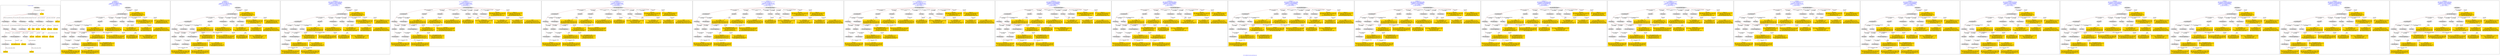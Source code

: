 digraph n0 {
fontcolor="blue"
remincross="true"
label="s25-s-oakland-museum-paintings.json"
subgraph cluster_0 {
label="1-correct model"
n2[style="filled",color="white",fillcolor="lightgray",label="E12_Production1"];
n3[style="filled",color="white",fillcolor="lightgray",label="E21_Person1"];
n4[style="filled",color="white",fillcolor="lightgray",label="E55_Type1"];
n5[style="filled",color="white",fillcolor="lightgray",label="E52_Time-Span3"];
n6[style="filled",color="white",fillcolor="lightgray",label="E69_Death1"];
n7[style="filled",color="white",fillcolor="lightgray",label="E82_Actor_Appellation1"];
n8[style="filled",color="white",fillcolor="lightgray",label="E67_Birth1"];
n9[shape="plaintext",style="filled",fillcolor="gold",label="Artist_URI"];
n10[style="filled",color="white",fillcolor="lightgray",label="E22_Man-Made_Object1"];
n11[style="filled",color="white",fillcolor="lightgray",label="E35_Title1"];
n12[style="filled",color="white",fillcolor="lightgray",label="E8_Acquisition1"];
n13[style="filled",color="white",fillcolor="lightgray",label="E55_Type2"];
n14[style="filled",color="white",fillcolor="lightgray",label="E54_Dimension1"];
n15[style="filled",color="white",fillcolor="lightgray",label="E34_Inscription1"];
n16[shape="plaintext",style="filled",fillcolor="gold",label="Object_uri"];
n17[shape="plaintext",style="filled",fillcolor="gold",label="Inscription"];
n18[shape="plaintext",style="filled",fillcolor="gold",label="Title"];
n19[style="filled",color="white",fillcolor="lightgray",label="E38_Image1"];
n20[shape="plaintext",style="filled",fillcolor="gold",label="Pic_URL"];
n21[style="filled",color="white",fillcolor="lightgray",label="E52_Time-Span1"];
n22[shape="plaintext",style="filled",fillcolor="gold",label="BirthDate"];
n23[style="filled",color="white",fillcolor="lightgray",label="E52_Time-Span2"];
n24[shape="plaintext",style="filled",fillcolor="gold",label="DeathDate"];
n25[shape="plaintext",style="filled",fillcolor="gold",label="Date_made"];
n26[shape="plaintext",style="filled",fillcolor="gold",label="Dimensions"];
n27[shape="plaintext",style="filled",fillcolor="gold",label="Subtype_URI"];
n28[shape="plaintext",style="filled",fillcolor="gold",label="Subtype_of_Art"];
n29[shape="plaintext",style="filled",fillcolor="gold",label="Type_URI"];
n30[shape="plaintext",style="filled",fillcolor="gold",label="Type_of_Art"];
n31[shape="plaintext",style="filled",fillcolor="gold",label="Artist_Appellation_URI"];
n32[shape="plaintext",style="filled",fillcolor="gold",label="ArtistName"];
n33[shape="plaintext",style="filled",fillcolor="gold",label="Credit"];
}
subgraph cluster_1 {
label="candidate 0\nlink coherence:1.0\nnode coherence:1.0\nconfidence:0.4315999897979858\nmapping score:0.5188666632659953\ncost:29.99797\n-precision:0.9-recall:0.87"
n35[style="filled",color="white",fillcolor="lightgray",label="E12_Production1"];
n36[style="filled",color="white",fillcolor="lightgray",label="E21_Person1"];
n37[style="filled",color="white",fillcolor="lightgray",label="E52_Time-Span2"];
n38[style="filled",color="white",fillcolor="lightgray",label="E55_Type1"];
n39[style="filled",color="white",fillcolor="lightgray",label="E67_Birth1"];
n40[style="filled",color="white",fillcolor="lightgray",label="E69_Death1"];
n41[style="filled",color="white",fillcolor="lightgray",label="E82_Actor_Appellation1"];
n42[style="filled",color="white",fillcolor="lightgray",label="E22_Man-Made_Object1"];
n43[style="filled",color="white",fillcolor="lightgray",label="E35_Title1"];
n44[style="filled",color="white",fillcolor="lightgray",label="E54_Dimension1"];
n45[style="filled",color="white",fillcolor="lightgray",label="E55_Type2"];
n46[style="filled",color="white",fillcolor="lightgray",label="E8_Acquisition1"];
n47[style="filled",color="white",fillcolor="lightgray",label="E38_Image1"];
n48[style="filled",color="white",fillcolor="lightgray",label="E52_Time-Span1"];
n49[style="filled",color="white",fillcolor="lightgray",label="E52_Time-Span3"];
n50[shape="plaintext",style="filled",fillcolor="gold",label="Subtype_URI\n[E55_Type,classLink,0.411]\n[E57_Material,classLink,0.386]\n[E74_Group,classLink,0.166]\n[E55_Type,label,0.037]"];
n51[shape="plaintext",style="filled",fillcolor="gold",label="ArtistName\n[E82_Actor_Appellation,label,0.433]\n[E22_Man-Made_Object,P3_has_note,0.214]\n[E8_Acquisition,P3_has_note,0.179]\n[E73_Information_Object,P3_has_note,0.174]"];
n52[shape="plaintext",style="filled",fillcolor="gold",label="Type_of_Art\n[E55_Type,classLink,0.349]\n[E55_Type,label,0.349]\n[E33_Linguistic_Object,P3_has_note,0.164]\n[E21_Person,P3_has_note,0.139]"];
n53[shape="plaintext",style="filled",fillcolor="gold",label="Artist_Appellation_URI\n[E82_Actor_Appellation,classLink,0.573]\n[E21_Person,classLink,0.377]\n[E39_Actor,classLink,0.038]\n[E30_Right,P3_has_note,0.011]"];
n54[shape="plaintext",style="filled",fillcolor="gold",label="Dimensions\n[E54_Dimension,P3_has_note,0.675]\n[E22_Man-Made_Object,P3_has_note,0.154]\n[E73_Information_Object,P3_has_note,0.093]\n[E8_Acquisition,P3_has_note,0.078]"];
n55[shape="plaintext",style="filled",fillcolor="gold",label="BirthDate\n[E52_Time-Span,P82a_begin_of_the_begin,0.358]\n[E52_Time-Span,P82_at_some_time_within,0.303]\n[E52_Time-Span,P82b_end_of_the_end,0.25]\n[E52_Time-Span,label,0.089]"];
n56[shape="plaintext",style="filled",fillcolor="gold",label="Pic_URL\n[E38_Image,classLink,0.707]\n[E78_Collection,classLink,0.129]\n[E22_Man-Made_Object,classLink,0.118]\n[E39_Actor,classLink,0.046]"];
n57[shape="plaintext",style="filled",fillcolor="gold",label="Inscription\n[E22_Man-Made_Object,P3_has_note,0.279]\n[E73_Information_Object,P3_has_note,0.241]\n[E35_Title,label,0.241]\n[E8_Acquisition,P3_has_note,0.239]"];
n58[shape="plaintext",style="filled",fillcolor="gold",label="Subtype_of_Art\n[E29_Design_or_Procedure,P3_has_note,0.339]\n[E57_Material,label,0.264]\n[E55_Type,label,0.258]\n[E12_Production,P3_has_note,0.138]"];
n59[shape="plaintext",style="filled",fillcolor="gold",label="Date_made\n[E52_Time-Span,P82_at_some_time_within,0.48]\n[E52_Time-Span,P82b_end_of_the_end,0.285]\n[E52_Time-Span,P82a_begin_of_the_begin,0.152]\n[E35_Title,label,0.083]"];
n60[shape="plaintext",style="filled",fillcolor="gold",label="Title\n[E35_Title,label,0.381]\n[E22_Man-Made_Object,P3_has_note,0.254]\n[E73_Information_Object,P3_has_note,0.212]\n[E33_Linguistic_Object,P3_has_note,0.153]"];
n61[shape="plaintext",style="filled",fillcolor="gold",label="Type_URI\n[E55_Type,classLink,0.582]\n[E55_Type,label,0.17]\n[E74_Group,classLink,0.128]\n[E57_Material,classLink,0.12]"];
n62[shape="plaintext",style="filled",fillcolor="gold",label="Artist_URI\n[E21_Person,classLink,0.331]\n[E39_Actor,classLink,0.311]\n[E82_Actor_Appellation,classLink,0.265]\n[E30_Right,P3_has_note,0.093]"];
n63[shape="plaintext",style="filled",fillcolor="gold",label="DeathDate\n[E52_Time-Span,P82_at_some_time_within,0.323]\n[E52_Time-Span,P82b_end_of_the_end,0.289]\n[E12_Production,P3_has_note,0.22]\n[E52_Time-Span,P82a_begin_of_the_begin,0.168]"];
n64[shape="plaintext",style="filled",fillcolor="gold",label="Object_uri\n[E22_Man-Made_Object,classLink,0.407]\n[E38_Image,classLink,0.259]\n[E30_Right,P3_has_note,0.232]\n[E82_Actor_Appellation,label,0.102]"];
n65[shape="plaintext",style="filled",fillcolor="gold",label="Credit\n[E30_Right,P3_has_note,0.425]\n[E8_Acquisition,P3_has_note,0.414]\n[E33_Linguistic_Object,P3_has_note,0.082]\n[E22_Man-Made_Object,P3_has_note,0.079]"];
}
subgraph cluster_2 {
label="candidate 1\nlink coherence:1.0\nnode coherence:1.0\nconfidence:0.41519995779277097\nmapping score:0.5133999859309236\ncost:29.99797\n-precision:0.83-recall:0.81"
n67[style="filled",color="white",fillcolor="lightgray",label="E12_Production1"];
n68[style="filled",color="white",fillcolor="lightgray",label="E21_Person1"];
n69[style="filled",color="white",fillcolor="lightgray",label="E52_Time-Span2"];
n70[style="filled",color="white",fillcolor="lightgray",label="E55_Type1"];
n71[style="filled",color="white",fillcolor="lightgray",label="E67_Birth1"];
n72[style="filled",color="white",fillcolor="lightgray",label="E69_Death1"];
n73[style="filled",color="white",fillcolor="lightgray",label="E82_Actor_Appellation1"];
n74[style="filled",color="white",fillcolor="lightgray",label="E22_Man-Made_Object1"];
n75[style="filled",color="white",fillcolor="lightgray",label="E35_Title1"];
n76[style="filled",color="white",fillcolor="lightgray",label="E54_Dimension1"];
n77[style="filled",color="white",fillcolor="lightgray",label="E55_Type2"];
n78[style="filled",color="white",fillcolor="lightgray",label="E8_Acquisition1"];
n79[style="filled",color="white",fillcolor="lightgray",label="E38_Image1"];
n80[style="filled",color="white",fillcolor="lightgray",label="E52_Time-Span1"];
n81[style="filled",color="white",fillcolor="lightgray",label="E52_Time-Span3"];
n82[shape="plaintext",style="filled",fillcolor="gold",label="Subtype_URI\n[E55_Type,classLink,0.411]\n[E57_Material,classLink,0.386]\n[E74_Group,classLink,0.166]\n[E55_Type,label,0.037]"];
n83[shape="plaintext",style="filled",fillcolor="gold",label="ArtistName\n[E82_Actor_Appellation,label,0.433]\n[E22_Man-Made_Object,P3_has_note,0.214]\n[E8_Acquisition,P3_has_note,0.179]\n[E73_Information_Object,P3_has_note,0.174]"];
n84[shape="plaintext",style="filled",fillcolor="gold",label="Type_of_Art\n[E55_Type,classLink,0.349]\n[E55_Type,label,0.349]\n[E33_Linguistic_Object,P3_has_note,0.164]\n[E21_Person,P3_has_note,0.139]"];
n85[shape="plaintext",style="filled",fillcolor="gold",label="Artist_URI\n[E21_Person,classLink,0.331]\n[E39_Actor,classLink,0.311]\n[E82_Actor_Appellation,classLink,0.265]\n[E30_Right,P3_has_note,0.093]"];
n86[shape="plaintext",style="filled",fillcolor="gold",label="Dimensions\n[E54_Dimension,P3_has_note,0.675]\n[E22_Man-Made_Object,P3_has_note,0.154]\n[E73_Information_Object,P3_has_note,0.093]\n[E8_Acquisition,P3_has_note,0.078]"];
n87[shape="plaintext",style="filled",fillcolor="gold",label="BirthDate\n[E52_Time-Span,P82a_begin_of_the_begin,0.358]\n[E52_Time-Span,P82_at_some_time_within,0.303]\n[E52_Time-Span,P82b_end_of_the_end,0.25]\n[E52_Time-Span,label,0.089]"];
n88[shape="plaintext",style="filled",fillcolor="gold",label="Pic_URL\n[E38_Image,classLink,0.707]\n[E78_Collection,classLink,0.129]\n[E22_Man-Made_Object,classLink,0.118]\n[E39_Actor,classLink,0.046]"];
n89[shape="plaintext",style="filled",fillcolor="gold",label="Inscription\n[E22_Man-Made_Object,P3_has_note,0.279]\n[E73_Information_Object,P3_has_note,0.241]\n[E35_Title,label,0.241]\n[E8_Acquisition,P3_has_note,0.239]"];
n90[shape="plaintext",style="filled",fillcolor="gold",label="Subtype_of_Art\n[E29_Design_or_Procedure,P3_has_note,0.339]\n[E57_Material,label,0.264]\n[E55_Type,label,0.258]\n[E12_Production,P3_has_note,0.138]"];
n91[shape="plaintext",style="filled",fillcolor="gold",label="Date_made\n[E52_Time-Span,P82_at_some_time_within,0.48]\n[E52_Time-Span,P82b_end_of_the_end,0.285]\n[E52_Time-Span,P82a_begin_of_the_begin,0.152]\n[E35_Title,label,0.083]"];
n92[shape="plaintext",style="filled",fillcolor="gold",label="Title\n[E35_Title,label,0.381]\n[E22_Man-Made_Object,P3_has_note,0.254]\n[E73_Information_Object,P3_has_note,0.212]\n[E33_Linguistic_Object,P3_has_note,0.153]"];
n93[shape="plaintext",style="filled",fillcolor="gold",label="Type_URI\n[E55_Type,classLink,0.582]\n[E55_Type,label,0.17]\n[E74_Group,classLink,0.128]\n[E57_Material,classLink,0.12]"];
n94[shape="plaintext",style="filled",fillcolor="gold",label="Artist_Appellation_URI\n[E82_Actor_Appellation,classLink,0.573]\n[E21_Person,classLink,0.377]\n[E39_Actor,classLink,0.038]\n[E30_Right,P3_has_note,0.011]"];
n95[shape="plaintext",style="filled",fillcolor="gold",label="DeathDate\n[E52_Time-Span,P82_at_some_time_within,0.323]\n[E52_Time-Span,P82b_end_of_the_end,0.289]\n[E12_Production,P3_has_note,0.22]\n[E52_Time-Span,P82a_begin_of_the_begin,0.168]"];
n96[shape="plaintext",style="filled",fillcolor="gold",label="Object_uri\n[E22_Man-Made_Object,classLink,0.407]\n[E38_Image,classLink,0.259]\n[E30_Right,P3_has_note,0.232]\n[E82_Actor_Appellation,label,0.102]"];
n97[shape="plaintext",style="filled",fillcolor="gold",label="Credit\n[E30_Right,P3_has_note,0.425]\n[E8_Acquisition,P3_has_note,0.414]\n[E33_Linguistic_Object,P3_has_note,0.082]\n[E22_Man-Made_Object,P3_has_note,0.079]"];
}
subgraph cluster_3 {
label="candidate 10\nlink coherence:0.9642857142857143\nnode coherence:0.9629629629629629\nconfidence:0.4186541110616809\nmapping score:0.5126223580082147\ncost:126.99821\n-precision:0.82-recall:0.74"
n99[style="filled",color="white",fillcolor="lightgray",label="E12_Production1"];
n100[style="filled",color="white",fillcolor="lightgray",label="E21_Person1"];
n101[style="filled",color="white",fillcolor="lightgray",label="E52_Time-Span2"];
n102[style="filled",color="white",fillcolor="lightgray",label="E55_Type1"];
n103[style="filled",color="white",fillcolor="lightgray",label="E67_Birth1"];
n104[style="filled",color="white",fillcolor="lightgray",label="E82_Actor_Appellation1"];
n105[style="filled",color="white",fillcolor="lightgray",label="E22_Man-Made_Object1"];
n106[style="filled",color="white",fillcolor="lightgray",label="E35_Title1"];
n107[style="filled",color="white",fillcolor="lightgray",label="E54_Dimension1"];
n108[style="filled",color="white",fillcolor="lightgray",label="E55_Type2"];
n109[style="filled",color="white",fillcolor="lightgray",label="E8_Acquisition1"];
n110[style="filled",color="white",fillcolor="lightgray",label="E38_Image1"];
n111[style="filled",color="white",fillcolor="lightgray",label="E52_Time-Span1"];
n112[shape="plaintext",style="filled",fillcolor="gold",label="Subtype_URI\n[E55_Type,classLink,0.411]\n[E57_Material,classLink,0.386]\n[E74_Group,classLink,0.166]\n[E55_Type,label,0.037]"];
n113[shape="plaintext",style="filled",fillcolor="gold",label="ArtistName\n[E82_Actor_Appellation,label,0.433]\n[E22_Man-Made_Object,P3_has_note,0.214]\n[E8_Acquisition,P3_has_note,0.179]\n[E73_Information_Object,P3_has_note,0.174]"];
n114[shape="plaintext",style="filled",fillcolor="gold",label="Type_of_Art\n[E55_Type,classLink,0.349]\n[E55_Type,label,0.349]\n[E33_Linguistic_Object,P3_has_note,0.164]\n[E21_Person,P3_has_note,0.139]"];
n115[shape="plaintext",style="filled",fillcolor="gold",label="Artist_URI\n[E21_Person,classLink,0.331]\n[E39_Actor,classLink,0.311]\n[E82_Actor_Appellation,classLink,0.265]\n[E30_Right,P3_has_note,0.093]"];
n116[shape="plaintext",style="filled",fillcolor="gold",label="Dimensions\n[E54_Dimension,P3_has_note,0.675]\n[E22_Man-Made_Object,P3_has_note,0.154]\n[E73_Information_Object,P3_has_note,0.093]\n[E8_Acquisition,P3_has_note,0.078]"];
n117[shape="plaintext",style="filled",fillcolor="gold",label="Pic_URL\n[E38_Image,classLink,0.707]\n[E78_Collection,classLink,0.129]\n[E22_Man-Made_Object,classLink,0.118]\n[E39_Actor,classLink,0.046]"];
n118[shape="plaintext",style="filled",fillcolor="gold",label="DeathDate\n[E52_Time-Span,P82_at_some_time_within,0.323]\n[E52_Time-Span,P82b_end_of_the_end,0.289]\n[E12_Production,P3_has_note,0.22]\n[E52_Time-Span,P82a_begin_of_the_begin,0.168]"];
n119[shape="plaintext",style="filled",fillcolor="gold",label="Inscription\n[E22_Man-Made_Object,P3_has_note,0.279]\n[E73_Information_Object,P3_has_note,0.241]\n[E35_Title,label,0.241]\n[E8_Acquisition,P3_has_note,0.239]"];
n120[shape="plaintext",style="filled",fillcolor="gold",label="Subtype_of_Art\n[E29_Design_or_Procedure,P3_has_note,0.339]\n[E57_Material,label,0.264]\n[E55_Type,label,0.258]\n[E12_Production,P3_has_note,0.138]"];
n121[shape="plaintext",style="filled",fillcolor="gold",label="Title\n[E35_Title,label,0.381]\n[E22_Man-Made_Object,P3_has_note,0.254]\n[E73_Information_Object,P3_has_note,0.212]\n[E33_Linguistic_Object,P3_has_note,0.153]"];
n122[shape="plaintext",style="filled",fillcolor="gold",label="Type_URI\n[E55_Type,classLink,0.582]\n[E55_Type,label,0.17]\n[E74_Group,classLink,0.128]\n[E57_Material,classLink,0.12]"];
n123[shape="plaintext",style="filled",fillcolor="gold",label="BirthDate\n[E52_Time-Span,P82a_begin_of_the_begin,0.358]\n[E52_Time-Span,P82_at_some_time_within,0.303]\n[E52_Time-Span,P82b_end_of_the_end,0.25]\n[E52_Time-Span,label,0.089]"];
n124[shape="plaintext",style="filled",fillcolor="gold",label="Artist_Appellation_URI\n[E82_Actor_Appellation,classLink,0.573]\n[E21_Person,classLink,0.377]\n[E39_Actor,classLink,0.038]\n[E30_Right,P3_has_note,0.011]"];
n125[shape="plaintext",style="filled",fillcolor="gold",label="Date_made\n[E52_Time-Span,P82_at_some_time_within,0.48]\n[E52_Time-Span,P82b_end_of_the_end,0.285]\n[E52_Time-Span,P82a_begin_of_the_begin,0.152]\n[E35_Title,label,0.083]"];
n126[shape="plaintext",style="filled",fillcolor="gold",label="Object_uri\n[E22_Man-Made_Object,classLink,0.407]\n[E38_Image,classLink,0.259]\n[E30_Right,P3_has_note,0.232]\n[E82_Actor_Appellation,label,0.102]"];
n127[shape="plaintext",style="filled",fillcolor="gold",label="Credit\n[E30_Right,P3_has_note,0.425]\n[E8_Acquisition,P3_has_note,0.414]\n[E33_Linguistic_Object,P3_has_note,0.082]\n[E22_Man-Made_Object,P3_has_note,0.079]"];
}
subgraph cluster_4 {
label="candidate 11\nlink coherence:0.9333333333333333\nnode coherence:1.0\nconfidence:0.4315999897979858\nmapping score:0.5188666632659953\ncost:29.99821\n-precision:0.83-recall:0.81"
n129[style="filled",color="white",fillcolor="lightgray",label="E12_Production1"];
n130[style="filled",color="white",fillcolor="lightgray",label="E21_Person1"];
n131[style="filled",color="white",fillcolor="lightgray",label="E52_Time-Span2"];
n132[style="filled",color="white",fillcolor="lightgray",label="E67_Birth1"];
n133[style="filled",color="white",fillcolor="lightgray",label="E69_Death1"];
n134[style="filled",color="white",fillcolor="lightgray",label="E82_Actor_Appellation1"];
n135[style="filled",color="white",fillcolor="lightgray",label="E22_Man-Made_Object1"];
n136[style="filled",color="white",fillcolor="lightgray",label="E35_Title1"];
n137[style="filled",color="white",fillcolor="lightgray",label="E38_Image1"];
n138[style="filled",color="white",fillcolor="lightgray",label="E54_Dimension1"];
n139[style="filled",color="white",fillcolor="lightgray",label="E55_Type1"];
n140[style="filled",color="white",fillcolor="lightgray",label="E55_Type2"];
n141[style="filled",color="white",fillcolor="lightgray",label="E8_Acquisition1"];
n142[style="filled",color="white",fillcolor="lightgray",label="E52_Time-Span1"];
n143[style="filled",color="white",fillcolor="lightgray",label="E52_Time-Span3"];
n144[shape="plaintext",style="filled",fillcolor="gold",label="Subtype_URI\n[E55_Type,classLink,0.411]\n[E57_Material,classLink,0.386]\n[E74_Group,classLink,0.166]\n[E55_Type,label,0.037]"];
n145[shape="plaintext",style="filled",fillcolor="gold",label="ArtistName\n[E82_Actor_Appellation,label,0.433]\n[E22_Man-Made_Object,P3_has_note,0.214]\n[E8_Acquisition,P3_has_note,0.179]\n[E73_Information_Object,P3_has_note,0.174]"];
n146[shape="plaintext",style="filled",fillcolor="gold",label="Type_of_Art\n[E55_Type,classLink,0.349]\n[E55_Type,label,0.349]\n[E33_Linguistic_Object,P3_has_note,0.164]\n[E21_Person,P3_has_note,0.139]"];
n147[shape="plaintext",style="filled",fillcolor="gold",label="Artist_Appellation_URI\n[E82_Actor_Appellation,classLink,0.573]\n[E21_Person,classLink,0.377]\n[E39_Actor,classLink,0.038]\n[E30_Right,P3_has_note,0.011]"];
n148[shape="plaintext",style="filled",fillcolor="gold",label="Dimensions\n[E54_Dimension,P3_has_note,0.675]\n[E22_Man-Made_Object,P3_has_note,0.154]\n[E73_Information_Object,P3_has_note,0.093]\n[E8_Acquisition,P3_has_note,0.078]"];
n149[shape="plaintext",style="filled",fillcolor="gold",label="BirthDate\n[E52_Time-Span,P82a_begin_of_the_begin,0.358]\n[E52_Time-Span,P82_at_some_time_within,0.303]\n[E52_Time-Span,P82b_end_of_the_end,0.25]\n[E52_Time-Span,label,0.089]"];
n150[shape="plaintext",style="filled",fillcolor="gold",label="Pic_URL\n[E38_Image,classLink,0.707]\n[E78_Collection,classLink,0.129]\n[E22_Man-Made_Object,classLink,0.118]\n[E39_Actor,classLink,0.046]"];
n151[shape="plaintext",style="filled",fillcolor="gold",label="Inscription\n[E22_Man-Made_Object,P3_has_note,0.279]\n[E73_Information_Object,P3_has_note,0.241]\n[E35_Title,label,0.241]\n[E8_Acquisition,P3_has_note,0.239]"];
n152[shape="plaintext",style="filled",fillcolor="gold",label="Subtype_of_Art\n[E29_Design_or_Procedure,P3_has_note,0.339]\n[E57_Material,label,0.264]\n[E55_Type,label,0.258]\n[E12_Production,P3_has_note,0.138]"];
n153[shape="plaintext",style="filled",fillcolor="gold",label="Date_made\n[E52_Time-Span,P82_at_some_time_within,0.48]\n[E52_Time-Span,P82b_end_of_the_end,0.285]\n[E52_Time-Span,P82a_begin_of_the_begin,0.152]\n[E35_Title,label,0.083]"];
n154[shape="plaintext",style="filled",fillcolor="gold",label="Title\n[E35_Title,label,0.381]\n[E22_Man-Made_Object,P3_has_note,0.254]\n[E73_Information_Object,P3_has_note,0.212]\n[E33_Linguistic_Object,P3_has_note,0.153]"];
n155[shape="plaintext",style="filled",fillcolor="gold",label="Type_URI\n[E55_Type,classLink,0.582]\n[E55_Type,label,0.17]\n[E74_Group,classLink,0.128]\n[E57_Material,classLink,0.12]"];
n156[shape="plaintext",style="filled",fillcolor="gold",label="Artist_URI\n[E21_Person,classLink,0.331]\n[E39_Actor,classLink,0.311]\n[E82_Actor_Appellation,classLink,0.265]\n[E30_Right,P3_has_note,0.093]"];
n157[shape="plaintext",style="filled",fillcolor="gold",label="DeathDate\n[E52_Time-Span,P82_at_some_time_within,0.323]\n[E52_Time-Span,P82b_end_of_the_end,0.289]\n[E12_Production,P3_has_note,0.22]\n[E52_Time-Span,P82a_begin_of_the_begin,0.168]"];
n158[shape="plaintext",style="filled",fillcolor="gold",label="Object_uri\n[E22_Man-Made_Object,classLink,0.407]\n[E38_Image,classLink,0.259]\n[E30_Right,P3_has_note,0.232]\n[E82_Actor_Appellation,label,0.102]"];
n159[shape="plaintext",style="filled",fillcolor="gold",label="Credit\n[E30_Right,P3_has_note,0.425]\n[E8_Acquisition,P3_has_note,0.414]\n[E33_Linguistic_Object,P3_has_note,0.082]\n[E22_Man-Made_Object,P3_has_note,0.079]"];
}
subgraph cluster_5 {
label="candidate 12\nlink coherence:0.9333333333333333\nnode coherence:1.0\nconfidence:0.4315999897979858\nmapping score:0.5188666632659953\ncost:29.99823\n-precision:0.83-recall:0.81"
n161[style="filled",color="white",fillcolor="lightgray",label="E12_Production1"];
n162[style="filled",color="white",fillcolor="lightgray",label="E21_Person1"];
n163[style="filled",color="white",fillcolor="lightgray",label="E52_Time-Span2"];
n164[style="filled",color="white",fillcolor="lightgray",label="E67_Birth1"];
n165[style="filled",color="white",fillcolor="lightgray",label="E69_Death1"];
n166[style="filled",color="white",fillcolor="lightgray",label="E82_Actor_Appellation1"];
n167[style="filled",color="white",fillcolor="lightgray",label="E22_Man-Made_Object1"];
n168[style="filled",color="white",fillcolor="lightgray",label="E35_Title1"];
n169[style="filled",color="white",fillcolor="lightgray",label="E38_Image1"];
n170[style="filled",color="white",fillcolor="lightgray",label="E54_Dimension1"];
n171[style="filled",color="white",fillcolor="lightgray",label="E55_Type1"];
n172[style="filled",color="white",fillcolor="lightgray",label="E55_Type2"];
n173[style="filled",color="white",fillcolor="lightgray",label="E8_Acquisition1"];
n174[style="filled",color="white",fillcolor="lightgray",label="E52_Time-Span1"];
n175[style="filled",color="white",fillcolor="lightgray",label="E52_Time-Span3"];
n176[shape="plaintext",style="filled",fillcolor="gold",label="Subtype_URI\n[E55_Type,classLink,0.411]\n[E57_Material,classLink,0.386]\n[E74_Group,classLink,0.166]\n[E55_Type,label,0.037]"];
n177[shape="plaintext",style="filled",fillcolor="gold",label="ArtistName\n[E82_Actor_Appellation,label,0.433]\n[E22_Man-Made_Object,P3_has_note,0.214]\n[E8_Acquisition,P3_has_note,0.179]\n[E73_Information_Object,P3_has_note,0.174]"];
n178[shape="plaintext",style="filled",fillcolor="gold",label="Type_of_Art\n[E55_Type,classLink,0.349]\n[E55_Type,label,0.349]\n[E33_Linguistic_Object,P3_has_note,0.164]\n[E21_Person,P3_has_note,0.139]"];
n179[shape="plaintext",style="filled",fillcolor="gold",label="Artist_Appellation_URI\n[E82_Actor_Appellation,classLink,0.573]\n[E21_Person,classLink,0.377]\n[E39_Actor,classLink,0.038]\n[E30_Right,P3_has_note,0.011]"];
n180[shape="plaintext",style="filled",fillcolor="gold",label="Dimensions\n[E54_Dimension,P3_has_note,0.675]\n[E22_Man-Made_Object,P3_has_note,0.154]\n[E73_Information_Object,P3_has_note,0.093]\n[E8_Acquisition,P3_has_note,0.078]"];
n181[shape="plaintext",style="filled",fillcolor="gold",label="BirthDate\n[E52_Time-Span,P82a_begin_of_the_begin,0.358]\n[E52_Time-Span,P82_at_some_time_within,0.303]\n[E52_Time-Span,P82b_end_of_the_end,0.25]\n[E52_Time-Span,label,0.089]"];
n182[shape="plaintext",style="filled",fillcolor="gold",label="Pic_URL\n[E38_Image,classLink,0.707]\n[E78_Collection,classLink,0.129]\n[E22_Man-Made_Object,classLink,0.118]\n[E39_Actor,classLink,0.046]"];
n183[shape="plaintext",style="filled",fillcolor="gold",label="Inscription\n[E22_Man-Made_Object,P3_has_note,0.279]\n[E73_Information_Object,P3_has_note,0.241]\n[E35_Title,label,0.241]\n[E8_Acquisition,P3_has_note,0.239]"];
n184[shape="plaintext",style="filled",fillcolor="gold",label="Subtype_of_Art\n[E29_Design_or_Procedure,P3_has_note,0.339]\n[E57_Material,label,0.264]\n[E55_Type,label,0.258]\n[E12_Production,P3_has_note,0.138]"];
n185[shape="plaintext",style="filled",fillcolor="gold",label="Date_made\n[E52_Time-Span,P82_at_some_time_within,0.48]\n[E52_Time-Span,P82b_end_of_the_end,0.285]\n[E52_Time-Span,P82a_begin_of_the_begin,0.152]\n[E35_Title,label,0.083]"];
n186[shape="plaintext",style="filled",fillcolor="gold",label="Title\n[E35_Title,label,0.381]\n[E22_Man-Made_Object,P3_has_note,0.254]\n[E73_Information_Object,P3_has_note,0.212]\n[E33_Linguistic_Object,P3_has_note,0.153]"];
n187[shape="plaintext",style="filled",fillcolor="gold",label="Type_URI\n[E55_Type,classLink,0.582]\n[E55_Type,label,0.17]\n[E74_Group,classLink,0.128]\n[E57_Material,classLink,0.12]"];
n188[shape="plaintext",style="filled",fillcolor="gold",label="Artist_URI\n[E21_Person,classLink,0.331]\n[E39_Actor,classLink,0.311]\n[E82_Actor_Appellation,classLink,0.265]\n[E30_Right,P3_has_note,0.093]"];
n189[shape="plaintext",style="filled",fillcolor="gold",label="DeathDate\n[E52_Time-Span,P82_at_some_time_within,0.323]\n[E52_Time-Span,P82b_end_of_the_end,0.289]\n[E12_Production,P3_has_note,0.22]\n[E52_Time-Span,P82a_begin_of_the_begin,0.168]"];
n190[shape="plaintext",style="filled",fillcolor="gold",label="Object_uri\n[E22_Man-Made_Object,classLink,0.407]\n[E38_Image,classLink,0.259]\n[E30_Right,P3_has_note,0.232]\n[E82_Actor_Appellation,label,0.102]"];
n191[shape="plaintext",style="filled",fillcolor="gold",label="Credit\n[E30_Right,P3_has_note,0.425]\n[E8_Acquisition,P3_has_note,0.414]\n[E33_Linguistic_Object,P3_has_note,0.082]\n[E22_Man-Made_Object,P3_has_note,0.079]"];
}
subgraph cluster_6 {
label="candidate 13\nlink coherence:0.9333333333333333\nnode coherence:1.0\nconfidence:0.41519995779277097\nmapping score:0.5133999859309236\ncost:29.99821\n-precision:0.77-recall:0.74"
n193[style="filled",color="white",fillcolor="lightgray",label="E12_Production1"];
n194[style="filled",color="white",fillcolor="lightgray",label="E21_Person1"];
n195[style="filled",color="white",fillcolor="lightgray",label="E52_Time-Span2"];
n196[style="filled",color="white",fillcolor="lightgray",label="E67_Birth1"];
n197[style="filled",color="white",fillcolor="lightgray",label="E69_Death1"];
n198[style="filled",color="white",fillcolor="lightgray",label="E82_Actor_Appellation1"];
n199[style="filled",color="white",fillcolor="lightgray",label="E22_Man-Made_Object1"];
n200[style="filled",color="white",fillcolor="lightgray",label="E35_Title1"];
n201[style="filled",color="white",fillcolor="lightgray",label="E38_Image1"];
n202[style="filled",color="white",fillcolor="lightgray",label="E54_Dimension1"];
n203[style="filled",color="white",fillcolor="lightgray",label="E55_Type1"];
n204[style="filled",color="white",fillcolor="lightgray",label="E55_Type2"];
n205[style="filled",color="white",fillcolor="lightgray",label="E8_Acquisition1"];
n206[style="filled",color="white",fillcolor="lightgray",label="E52_Time-Span1"];
n207[style="filled",color="white",fillcolor="lightgray",label="E52_Time-Span3"];
n208[shape="plaintext",style="filled",fillcolor="gold",label="Subtype_URI\n[E55_Type,classLink,0.411]\n[E57_Material,classLink,0.386]\n[E74_Group,classLink,0.166]\n[E55_Type,label,0.037]"];
n209[shape="plaintext",style="filled",fillcolor="gold",label="ArtistName\n[E82_Actor_Appellation,label,0.433]\n[E22_Man-Made_Object,P3_has_note,0.214]\n[E8_Acquisition,P3_has_note,0.179]\n[E73_Information_Object,P3_has_note,0.174]"];
n210[shape="plaintext",style="filled",fillcolor="gold",label="Type_of_Art\n[E55_Type,classLink,0.349]\n[E55_Type,label,0.349]\n[E33_Linguistic_Object,P3_has_note,0.164]\n[E21_Person,P3_has_note,0.139]"];
n211[shape="plaintext",style="filled",fillcolor="gold",label="Artist_URI\n[E21_Person,classLink,0.331]\n[E39_Actor,classLink,0.311]\n[E82_Actor_Appellation,classLink,0.265]\n[E30_Right,P3_has_note,0.093]"];
n212[shape="plaintext",style="filled",fillcolor="gold",label="Dimensions\n[E54_Dimension,P3_has_note,0.675]\n[E22_Man-Made_Object,P3_has_note,0.154]\n[E73_Information_Object,P3_has_note,0.093]\n[E8_Acquisition,P3_has_note,0.078]"];
n213[shape="plaintext",style="filled",fillcolor="gold",label="BirthDate\n[E52_Time-Span,P82a_begin_of_the_begin,0.358]\n[E52_Time-Span,P82_at_some_time_within,0.303]\n[E52_Time-Span,P82b_end_of_the_end,0.25]\n[E52_Time-Span,label,0.089]"];
n214[shape="plaintext",style="filled",fillcolor="gold",label="Pic_URL\n[E38_Image,classLink,0.707]\n[E78_Collection,classLink,0.129]\n[E22_Man-Made_Object,classLink,0.118]\n[E39_Actor,classLink,0.046]"];
n215[shape="plaintext",style="filled",fillcolor="gold",label="Inscription\n[E22_Man-Made_Object,P3_has_note,0.279]\n[E73_Information_Object,P3_has_note,0.241]\n[E35_Title,label,0.241]\n[E8_Acquisition,P3_has_note,0.239]"];
n216[shape="plaintext",style="filled",fillcolor="gold",label="Subtype_of_Art\n[E29_Design_or_Procedure,P3_has_note,0.339]\n[E57_Material,label,0.264]\n[E55_Type,label,0.258]\n[E12_Production,P3_has_note,0.138]"];
n217[shape="plaintext",style="filled",fillcolor="gold",label="Date_made\n[E52_Time-Span,P82_at_some_time_within,0.48]\n[E52_Time-Span,P82b_end_of_the_end,0.285]\n[E52_Time-Span,P82a_begin_of_the_begin,0.152]\n[E35_Title,label,0.083]"];
n218[shape="plaintext",style="filled",fillcolor="gold",label="Title\n[E35_Title,label,0.381]\n[E22_Man-Made_Object,P3_has_note,0.254]\n[E73_Information_Object,P3_has_note,0.212]\n[E33_Linguistic_Object,P3_has_note,0.153]"];
n219[shape="plaintext",style="filled",fillcolor="gold",label="Type_URI\n[E55_Type,classLink,0.582]\n[E55_Type,label,0.17]\n[E74_Group,classLink,0.128]\n[E57_Material,classLink,0.12]"];
n220[shape="plaintext",style="filled",fillcolor="gold",label="Artist_Appellation_URI\n[E82_Actor_Appellation,classLink,0.573]\n[E21_Person,classLink,0.377]\n[E39_Actor,classLink,0.038]\n[E30_Right,P3_has_note,0.011]"];
n221[shape="plaintext",style="filled",fillcolor="gold",label="DeathDate\n[E52_Time-Span,P82_at_some_time_within,0.323]\n[E52_Time-Span,P82b_end_of_the_end,0.289]\n[E12_Production,P3_has_note,0.22]\n[E52_Time-Span,P82a_begin_of_the_begin,0.168]"];
n222[shape="plaintext",style="filled",fillcolor="gold",label="Object_uri\n[E22_Man-Made_Object,classLink,0.407]\n[E38_Image,classLink,0.259]\n[E30_Right,P3_has_note,0.232]\n[E82_Actor_Appellation,label,0.102]"];
n223[shape="plaintext",style="filled",fillcolor="gold",label="Credit\n[E30_Right,P3_has_note,0.425]\n[E8_Acquisition,P3_has_note,0.414]\n[E33_Linguistic_Object,P3_has_note,0.082]\n[E22_Man-Made_Object,P3_has_note,0.079]"];
}
subgraph cluster_7 {
label="candidate 14\nlink coherence:0.9333333333333333\nnode coherence:1.0\nconfidence:0.41519995779277097\nmapping score:0.5133999859309236\ncost:29.99823\n-precision:0.77-recall:0.74"
n225[style="filled",color="white",fillcolor="lightgray",label="E12_Production1"];
n226[style="filled",color="white",fillcolor="lightgray",label="E21_Person1"];
n227[style="filled",color="white",fillcolor="lightgray",label="E52_Time-Span2"];
n228[style="filled",color="white",fillcolor="lightgray",label="E67_Birth1"];
n229[style="filled",color="white",fillcolor="lightgray",label="E69_Death1"];
n230[style="filled",color="white",fillcolor="lightgray",label="E82_Actor_Appellation1"];
n231[style="filled",color="white",fillcolor="lightgray",label="E22_Man-Made_Object1"];
n232[style="filled",color="white",fillcolor="lightgray",label="E35_Title1"];
n233[style="filled",color="white",fillcolor="lightgray",label="E38_Image1"];
n234[style="filled",color="white",fillcolor="lightgray",label="E54_Dimension1"];
n235[style="filled",color="white",fillcolor="lightgray",label="E55_Type1"];
n236[style="filled",color="white",fillcolor="lightgray",label="E55_Type2"];
n237[style="filled",color="white",fillcolor="lightgray",label="E8_Acquisition1"];
n238[style="filled",color="white",fillcolor="lightgray",label="E52_Time-Span1"];
n239[style="filled",color="white",fillcolor="lightgray",label="E52_Time-Span3"];
n240[shape="plaintext",style="filled",fillcolor="gold",label="Subtype_URI\n[E55_Type,classLink,0.411]\n[E57_Material,classLink,0.386]\n[E74_Group,classLink,0.166]\n[E55_Type,label,0.037]"];
n241[shape="plaintext",style="filled",fillcolor="gold",label="ArtistName\n[E82_Actor_Appellation,label,0.433]\n[E22_Man-Made_Object,P3_has_note,0.214]\n[E8_Acquisition,P3_has_note,0.179]\n[E73_Information_Object,P3_has_note,0.174]"];
n242[shape="plaintext",style="filled",fillcolor="gold",label="Type_of_Art\n[E55_Type,classLink,0.349]\n[E55_Type,label,0.349]\n[E33_Linguistic_Object,P3_has_note,0.164]\n[E21_Person,P3_has_note,0.139]"];
n243[shape="plaintext",style="filled",fillcolor="gold",label="Artist_URI\n[E21_Person,classLink,0.331]\n[E39_Actor,classLink,0.311]\n[E82_Actor_Appellation,classLink,0.265]\n[E30_Right,P3_has_note,0.093]"];
n244[shape="plaintext",style="filled",fillcolor="gold",label="Dimensions\n[E54_Dimension,P3_has_note,0.675]\n[E22_Man-Made_Object,P3_has_note,0.154]\n[E73_Information_Object,P3_has_note,0.093]\n[E8_Acquisition,P3_has_note,0.078]"];
n245[shape="plaintext",style="filled",fillcolor="gold",label="BirthDate\n[E52_Time-Span,P82a_begin_of_the_begin,0.358]\n[E52_Time-Span,P82_at_some_time_within,0.303]\n[E52_Time-Span,P82b_end_of_the_end,0.25]\n[E52_Time-Span,label,0.089]"];
n246[shape="plaintext",style="filled",fillcolor="gold",label="Pic_URL\n[E38_Image,classLink,0.707]\n[E78_Collection,classLink,0.129]\n[E22_Man-Made_Object,classLink,0.118]\n[E39_Actor,classLink,0.046]"];
n247[shape="plaintext",style="filled",fillcolor="gold",label="Inscription\n[E22_Man-Made_Object,P3_has_note,0.279]\n[E73_Information_Object,P3_has_note,0.241]\n[E35_Title,label,0.241]\n[E8_Acquisition,P3_has_note,0.239]"];
n248[shape="plaintext",style="filled",fillcolor="gold",label="Subtype_of_Art\n[E29_Design_or_Procedure,P3_has_note,0.339]\n[E57_Material,label,0.264]\n[E55_Type,label,0.258]\n[E12_Production,P3_has_note,0.138]"];
n249[shape="plaintext",style="filled",fillcolor="gold",label="Date_made\n[E52_Time-Span,P82_at_some_time_within,0.48]\n[E52_Time-Span,P82b_end_of_the_end,0.285]\n[E52_Time-Span,P82a_begin_of_the_begin,0.152]\n[E35_Title,label,0.083]"];
n250[shape="plaintext",style="filled",fillcolor="gold",label="Title\n[E35_Title,label,0.381]\n[E22_Man-Made_Object,P3_has_note,0.254]\n[E73_Information_Object,P3_has_note,0.212]\n[E33_Linguistic_Object,P3_has_note,0.153]"];
n251[shape="plaintext",style="filled",fillcolor="gold",label="Type_URI\n[E55_Type,classLink,0.582]\n[E55_Type,label,0.17]\n[E74_Group,classLink,0.128]\n[E57_Material,classLink,0.12]"];
n252[shape="plaintext",style="filled",fillcolor="gold",label="Artist_Appellation_URI\n[E82_Actor_Appellation,classLink,0.573]\n[E21_Person,classLink,0.377]\n[E39_Actor,classLink,0.038]\n[E30_Right,P3_has_note,0.011]"];
n253[shape="plaintext",style="filled",fillcolor="gold",label="DeathDate\n[E52_Time-Span,P82_at_some_time_within,0.323]\n[E52_Time-Span,P82b_end_of_the_end,0.289]\n[E12_Production,P3_has_note,0.22]\n[E52_Time-Span,P82a_begin_of_the_begin,0.168]"];
n254[shape="plaintext",style="filled",fillcolor="gold",label="Object_uri\n[E22_Man-Made_Object,classLink,0.407]\n[E38_Image,classLink,0.259]\n[E30_Right,P3_has_note,0.232]\n[E82_Actor_Appellation,label,0.102]"];
n255[shape="plaintext",style="filled",fillcolor="gold",label="Credit\n[E30_Right,P3_has_note,0.425]\n[E8_Acquisition,P3_has_note,0.414]\n[E33_Linguistic_Object,P3_has_note,0.082]\n[E22_Man-Made_Object,P3_has_note,0.079]"];
}
subgraph cluster_8 {
label="candidate 15\nlink coherence:0.9310344827586207\nnode coherence:0.9629629629629629\nconfidence:0.4350541430668957\nmapping score:0.5180890353432862\ncost:127.99827\n-precision:0.83-recall:0.77"
n257[style="filled",color="white",fillcolor="lightgray",label="E12_Production1"];
n258[style="filled",color="white",fillcolor="lightgray",label="E21_Person1"];
n259[style="filled",color="white",fillcolor="lightgray",label="E55_Type1"];
n260[style="filled",color="white",fillcolor="lightgray",label="E67_Birth1"];
n261[style="filled",color="white",fillcolor="lightgray",label="E69_Death1"];
n262[style="filled",color="white",fillcolor="lightgray",label="E82_Actor_Appellation1"];
n263[style="filled",color="white",fillcolor="lightgray",label="E22_Man-Made_Object1"];
n264[style="filled",color="white",fillcolor="lightgray",label="E35_Title1"];
n265[style="filled",color="white",fillcolor="lightgray",label="E38_Image1"];
n266[style="filled",color="white",fillcolor="lightgray",label="E54_Dimension1"];
n267[style="filled",color="white",fillcolor="lightgray",label="E55_Type2"];
n268[style="filled",color="white",fillcolor="lightgray",label="E8_Acquisition1"];
n269[style="filled",color="white",fillcolor="lightgray",label="E52_Time-Span1"];
n270[style="filled",color="white",fillcolor="lightgray",label="E52_Time-Span3"];
n271[shape="plaintext",style="filled",fillcolor="gold",label="Subtype_URI\n[E55_Type,classLink,0.411]\n[E57_Material,classLink,0.386]\n[E74_Group,classLink,0.166]\n[E55_Type,label,0.037]"];
n272[shape="plaintext",style="filled",fillcolor="gold",label="ArtistName\n[E82_Actor_Appellation,label,0.433]\n[E22_Man-Made_Object,P3_has_note,0.214]\n[E8_Acquisition,P3_has_note,0.179]\n[E73_Information_Object,P3_has_note,0.174]"];
n273[shape="plaintext",style="filled",fillcolor="gold",label="Type_of_Art\n[E55_Type,classLink,0.349]\n[E55_Type,label,0.349]\n[E33_Linguistic_Object,P3_has_note,0.164]\n[E21_Person,P3_has_note,0.139]"];
n274[shape="plaintext",style="filled",fillcolor="gold",label="Artist_Appellation_URI\n[E82_Actor_Appellation,classLink,0.573]\n[E21_Person,classLink,0.377]\n[E39_Actor,classLink,0.038]\n[E30_Right,P3_has_note,0.011]"];
n275[shape="plaintext",style="filled",fillcolor="gold",label="Dimensions\n[E54_Dimension,P3_has_note,0.675]\n[E22_Man-Made_Object,P3_has_note,0.154]\n[E73_Information_Object,P3_has_note,0.093]\n[E8_Acquisition,P3_has_note,0.078]"];
n276[shape="plaintext",style="filled",fillcolor="gold",label="Pic_URL\n[E38_Image,classLink,0.707]\n[E78_Collection,classLink,0.129]\n[E22_Man-Made_Object,classLink,0.118]\n[E39_Actor,classLink,0.046]"];
n277[shape="plaintext",style="filled",fillcolor="gold",label="DeathDate\n[E52_Time-Span,P82_at_some_time_within,0.323]\n[E52_Time-Span,P82b_end_of_the_end,0.289]\n[E12_Production,P3_has_note,0.22]\n[E52_Time-Span,P82a_begin_of_the_begin,0.168]"];
n278[shape="plaintext",style="filled",fillcolor="gold",label="Inscription\n[E22_Man-Made_Object,P3_has_note,0.279]\n[E73_Information_Object,P3_has_note,0.241]\n[E35_Title,label,0.241]\n[E8_Acquisition,P3_has_note,0.239]"];
n279[shape="plaintext",style="filled",fillcolor="gold",label="Subtype_of_Art\n[E29_Design_or_Procedure,P3_has_note,0.339]\n[E57_Material,label,0.264]\n[E55_Type,label,0.258]\n[E12_Production,P3_has_note,0.138]"];
n280[shape="plaintext",style="filled",fillcolor="gold",label="Date_made\n[E52_Time-Span,P82_at_some_time_within,0.48]\n[E52_Time-Span,P82b_end_of_the_end,0.285]\n[E52_Time-Span,P82a_begin_of_the_begin,0.152]\n[E35_Title,label,0.083]"];
n281[shape="plaintext",style="filled",fillcolor="gold",label="Title\n[E35_Title,label,0.381]\n[E22_Man-Made_Object,P3_has_note,0.254]\n[E73_Information_Object,P3_has_note,0.212]\n[E33_Linguistic_Object,P3_has_note,0.153]"];
n282[shape="plaintext",style="filled",fillcolor="gold",label="Type_URI\n[E55_Type,classLink,0.582]\n[E55_Type,label,0.17]\n[E74_Group,classLink,0.128]\n[E57_Material,classLink,0.12]"];
n283[shape="plaintext",style="filled",fillcolor="gold",label="BirthDate\n[E52_Time-Span,P82a_begin_of_the_begin,0.358]\n[E52_Time-Span,P82_at_some_time_within,0.303]\n[E52_Time-Span,P82b_end_of_the_end,0.25]\n[E52_Time-Span,label,0.089]"];
n284[shape="plaintext",style="filled",fillcolor="gold",label="Artist_URI\n[E21_Person,classLink,0.331]\n[E39_Actor,classLink,0.311]\n[E82_Actor_Appellation,classLink,0.265]\n[E30_Right,P3_has_note,0.093]"];
n285[shape="plaintext",style="filled",fillcolor="gold",label="Object_uri\n[E22_Man-Made_Object,classLink,0.407]\n[E38_Image,classLink,0.259]\n[E30_Right,P3_has_note,0.232]\n[E82_Actor_Appellation,label,0.102]"];
n286[shape="plaintext",style="filled",fillcolor="gold",label="Credit\n[E30_Right,P3_has_note,0.425]\n[E8_Acquisition,P3_has_note,0.414]\n[E33_Linguistic_Object,P3_has_note,0.082]\n[E22_Man-Made_Object,P3_has_note,0.079]"];
}
subgraph cluster_9 {
label="candidate 16\nlink coherence:0.9310344827586207\nnode coherence:0.9629629629629629\nconfidence:0.4186541110616809\nmapping score:0.5126223580082147\ncost:127.99827\n-precision:0.76-recall:0.71"
n288[style="filled",color="white",fillcolor="lightgray",label="E12_Production1"];
n289[style="filled",color="white",fillcolor="lightgray",label="E21_Person1"];
n290[style="filled",color="white",fillcolor="lightgray",label="E55_Type1"];
n291[style="filled",color="white",fillcolor="lightgray",label="E67_Birth1"];
n292[style="filled",color="white",fillcolor="lightgray",label="E69_Death1"];
n293[style="filled",color="white",fillcolor="lightgray",label="E82_Actor_Appellation1"];
n294[style="filled",color="white",fillcolor="lightgray",label="E22_Man-Made_Object1"];
n295[style="filled",color="white",fillcolor="lightgray",label="E35_Title1"];
n296[style="filled",color="white",fillcolor="lightgray",label="E38_Image1"];
n297[style="filled",color="white",fillcolor="lightgray",label="E54_Dimension1"];
n298[style="filled",color="white",fillcolor="lightgray",label="E55_Type2"];
n299[style="filled",color="white",fillcolor="lightgray",label="E8_Acquisition1"];
n300[style="filled",color="white",fillcolor="lightgray",label="E52_Time-Span1"];
n301[style="filled",color="white",fillcolor="lightgray",label="E52_Time-Span3"];
n302[shape="plaintext",style="filled",fillcolor="gold",label="Subtype_URI\n[E55_Type,classLink,0.411]\n[E57_Material,classLink,0.386]\n[E74_Group,classLink,0.166]\n[E55_Type,label,0.037]"];
n303[shape="plaintext",style="filled",fillcolor="gold",label="ArtistName\n[E82_Actor_Appellation,label,0.433]\n[E22_Man-Made_Object,P3_has_note,0.214]\n[E8_Acquisition,P3_has_note,0.179]\n[E73_Information_Object,P3_has_note,0.174]"];
n304[shape="plaintext",style="filled",fillcolor="gold",label="Type_of_Art\n[E55_Type,classLink,0.349]\n[E55_Type,label,0.349]\n[E33_Linguistic_Object,P3_has_note,0.164]\n[E21_Person,P3_has_note,0.139]"];
n305[shape="plaintext",style="filled",fillcolor="gold",label="Artist_URI\n[E21_Person,classLink,0.331]\n[E39_Actor,classLink,0.311]\n[E82_Actor_Appellation,classLink,0.265]\n[E30_Right,P3_has_note,0.093]"];
n306[shape="plaintext",style="filled",fillcolor="gold",label="Dimensions\n[E54_Dimension,P3_has_note,0.675]\n[E22_Man-Made_Object,P3_has_note,0.154]\n[E73_Information_Object,P3_has_note,0.093]\n[E8_Acquisition,P3_has_note,0.078]"];
n307[shape="plaintext",style="filled",fillcolor="gold",label="Pic_URL\n[E38_Image,classLink,0.707]\n[E78_Collection,classLink,0.129]\n[E22_Man-Made_Object,classLink,0.118]\n[E39_Actor,classLink,0.046]"];
n308[shape="plaintext",style="filled",fillcolor="gold",label="DeathDate\n[E52_Time-Span,P82_at_some_time_within,0.323]\n[E52_Time-Span,P82b_end_of_the_end,0.289]\n[E12_Production,P3_has_note,0.22]\n[E52_Time-Span,P82a_begin_of_the_begin,0.168]"];
n309[shape="plaintext",style="filled",fillcolor="gold",label="Inscription\n[E22_Man-Made_Object,P3_has_note,0.279]\n[E73_Information_Object,P3_has_note,0.241]\n[E35_Title,label,0.241]\n[E8_Acquisition,P3_has_note,0.239]"];
n310[shape="plaintext",style="filled",fillcolor="gold",label="Subtype_of_Art\n[E29_Design_or_Procedure,P3_has_note,0.339]\n[E57_Material,label,0.264]\n[E55_Type,label,0.258]\n[E12_Production,P3_has_note,0.138]"];
n311[shape="plaintext",style="filled",fillcolor="gold",label="Date_made\n[E52_Time-Span,P82_at_some_time_within,0.48]\n[E52_Time-Span,P82b_end_of_the_end,0.285]\n[E52_Time-Span,P82a_begin_of_the_begin,0.152]\n[E35_Title,label,0.083]"];
n312[shape="plaintext",style="filled",fillcolor="gold",label="Title\n[E35_Title,label,0.381]\n[E22_Man-Made_Object,P3_has_note,0.254]\n[E73_Information_Object,P3_has_note,0.212]\n[E33_Linguistic_Object,P3_has_note,0.153]"];
n313[shape="plaintext",style="filled",fillcolor="gold",label="Type_URI\n[E55_Type,classLink,0.582]\n[E55_Type,label,0.17]\n[E74_Group,classLink,0.128]\n[E57_Material,classLink,0.12]"];
n314[shape="plaintext",style="filled",fillcolor="gold",label="BirthDate\n[E52_Time-Span,P82a_begin_of_the_begin,0.358]\n[E52_Time-Span,P82_at_some_time_within,0.303]\n[E52_Time-Span,P82b_end_of_the_end,0.25]\n[E52_Time-Span,label,0.089]"];
n315[shape="plaintext",style="filled",fillcolor="gold",label="Artist_Appellation_URI\n[E82_Actor_Appellation,classLink,0.573]\n[E21_Person,classLink,0.377]\n[E39_Actor,classLink,0.038]\n[E30_Right,P3_has_note,0.011]"];
n316[shape="plaintext",style="filled",fillcolor="gold",label="Object_uri\n[E22_Man-Made_Object,classLink,0.407]\n[E38_Image,classLink,0.259]\n[E30_Right,P3_has_note,0.232]\n[E82_Actor_Appellation,label,0.102]"];
n317[shape="plaintext",style="filled",fillcolor="gold",label="Credit\n[E30_Right,P3_has_note,0.425]\n[E8_Acquisition,P3_has_note,0.414]\n[E33_Linguistic_Object,P3_has_note,0.082]\n[E22_Man-Made_Object,P3_has_note,0.079]"];
}
subgraph cluster_10 {
label="candidate 17\nlink coherence:0.9285714285714286\nnode coherence:0.9629629629629629\nconfidence:0.4350541430668957\nmapping score:0.5180890353432862\ncost:27.99836\n-precision:0.82-recall:0.74"
n319[style="filled",color="white",fillcolor="lightgray",label="E12_Production1"];
n320[style="filled",color="white",fillcolor="lightgray",label="E21_Person1"];
n321[style="filled",color="white",fillcolor="lightgray",label="E52_Time-Span2"];
n322[style="filled",color="white",fillcolor="lightgray",label="E55_Type1"];
n323[style="filled",color="white",fillcolor="lightgray",label="E67_Birth1"];
n324[style="filled",color="white",fillcolor="lightgray",label="E82_Actor_Appellation1"];
n325[style="filled",color="white",fillcolor="lightgray",label="E22_Man-Made_Object1"];
n326[style="filled",color="white",fillcolor="lightgray",label="E35_Title1"];
n327[style="filled",color="white",fillcolor="lightgray",label="E38_Image1"];
n328[style="filled",color="white",fillcolor="lightgray",label="E54_Dimension1"];
n329[style="filled",color="white",fillcolor="lightgray",label="E55_Type2"];
n330[style="filled",color="white",fillcolor="lightgray",label="E8_Acquisition1"];
n331[style="filled",color="white",fillcolor="lightgray",label="E52_Time-Span1"];
n332[shape="plaintext",style="filled",fillcolor="gold",label="Subtype_URI\n[E55_Type,classLink,0.411]\n[E57_Material,classLink,0.386]\n[E74_Group,classLink,0.166]\n[E55_Type,label,0.037]"];
n333[shape="plaintext",style="filled",fillcolor="gold",label="ArtistName\n[E82_Actor_Appellation,label,0.433]\n[E22_Man-Made_Object,P3_has_note,0.214]\n[E8_Acquisition,P3_has_note,0.179]\n[E73_Information_Object,P3_has_note,0.174]"];
n334[shape="plaintext",style="filled",fillcolor="gold",label="Type_of_Art\n[E55_Type,classLink,0.349]\n[E55_Type,label,0.349]\n[E33_Linguistic_Object,P3_has_note,0.164]\n[E21_Person,P3_has_note,0.139]"];
n335[shape="plaintext",style="filled",fillcolor="gold",label="Artist_Appellation_URI\n[E82_Actor_Appellation,classLink,0.573]\n[E21_Person,classLink,0.377]\n[E39_Actor,classLink,0.038]\n[E30_Right,P3_has_note,0.011]"];
n336[shape="plaintext",style="filled",fillcolor="gold",label="Dimensions\n[E54_Dimension,P3_has_note,0.675]\n[E22_Man-Made_Object,P3_has_note,0.154]\n[E73_Information_Object,P3_has_note,0.093]\n[E8_Acquisition,P3_has_note,0.078]"];
n337[shape="plaintext",style="filled",fillcolor="gold",label="Date_made\n[E52_Time-Span,P82_at_some_time_within,0.48]\n[E52_Time-Span,P82b_end_of_the_end,0.285]\n[E52_Time-Span,P82a_begin_of_the_begin,0.152]\n[E35_Title,label,0.083]"];
n338[shape="plaintext",style="filled",fillcolor="gold",label="Pic_URL\n[E38_Image,classLink,0.707]\n[E78_Collection,classLink,0.129]\n[E22_Man-Made_Object,classLink,0.118]\n[E39_Actor,classLink,0.046]"];
n339[shape="plaintext",style="filled",fillcolor="gold",label="Inscription\n[E22_Man-Made_Object,P3_has_note,0.279]\n[E73_Information_Object,P3_has_note,0.241]\n[E35_Title,label,0.241]\n[E8_Acquisition,P3_has_note,0.239]"];
n340[shape="plaintext",style="filled",fillcolor="gold",label="Subtype_of_Art\n[E29_Design_or_Procedure,P3_has_note,0.339]\n[E57_Material,label,0.264]\n[E55_Type,label,0.258]\n[E12_Production,P3_has_note,0.138]"];
n341[shape="plaintext",style="filled",fillcolor="gold",label="BirthDate\n[E52_Time-Span,P82a_begin_of_the_begin,0.358]\n[E52_Time-Span,P82_at_some_time_within,0.303]\n[E52_Time-Span,P82b_end_of_the_end,0.25]\n[E52_Time-Span,label,0.089]"];
n342[shape="plaintext",style="filled",fillcolor="gold",label="Title\n[E35_Title,label,0.381]\n[E22_Man-Made_Object,P3_has_note,0.254]\n[E73_Information_Object,P3_has_note,0.212]\n[E33_Linguistic_Object,P3_has_note,0.153]"];
n343[shape="plaintext",style="filled",fillcolor="gold",label="Type_URI\n[E55_Type,classLink,0.582]\n[E55_Type,label,0.17]\n[E74_Group,classLink,0.128]\n[E57_Material,classLink,0.12]"];
n344[shape="plaintext",style="filled",fillcolor="gold",label="Artist_URI\n[E21_Person,classLink,0.331]\n[E39_Actor,classLink,0.311]\n[E82_Actor_Appellation,classLink,0.265]\n[E30_Right,P3_has_note,0.093]"];
n345[shape="plaintext",style="filled",fillcolor="gold",label="DeathDate\n[E52_Time-Span,P82_at_some_time_within,0.323]\n[E52_Time-Span,P82b_end_of_the_end,0.289]\n[E12_Production,P3_has_note,0.22]\n[E52_Time-Span,P82a_begin_of_the_begin,0.168]"];
n346[shape="plaintext",style="filled",fillcolor="gold",label="Object_uri\n[E22_Man-Made_Object,classLink,0.407]\n[E38_Image,classLink,0.259]\n[E30_Right,P3_has_note,0.232]\n[E82_Actor_Appellation,label,0.102]"];
n347[shape="plaintext",style="filled",fillcolor="gold",label="Credit\n[E30_Right,P3_has_note,0.425]\n[E8_Acquisition,P3_has_note,0.414]\n[E33_Linguistic_Object,P3_has_note,0.082]\n[E22_Man-Made_Object,P3_has_note,0.079]"];
}
subgraph cluster_11 {
label="candidate 18\nlink coherence:0.9285714285714286\nnode coherence:0.9629629629629629\nconfidence:0.4350541430668957\nmapping score:0.5180890353432862\ncost:126.99836\n-precision:0.86-recall:0.77"
n349[style="filled",color="white",fillcolor="lightgray",label="E12_Production1"];
n350[style="filled",color="white",fillcolor="lightgray",label="E21_Person1"];
n351[style="filled",color="white",fillcolor="lightgray",label="E52_Time-Span2"];
n352[style="filled",color="white",fillcolor="lightgray",label="E55_Type1"];
n353[style="filled",color="white",fillcolor="lightgray",label="E67_Birth1"];
n354[style="filled",color="white",fillcolor="lightgray",label="E82_Actor_Appellation1"];
n355[style="filled",color="white",fillcolor="lightgray",label="E22_Man-Made_Object1"];
n356[style="filled",color="white",fillcolor="lightgray",label="E35_Title1"];
n357[style="filled",color="white",fillcolor="lightgray",label="E38_Image1"];
n358[style="filled",color="white",fillcolor="lightgray",label="E54_Dimension1"];
n359[style="filled",color="white",fillcolor="lightgray",label="E55_Type2"];
n360[style="filled",color="white",fillcolor="lightgray",label="E8_Acquisition1"];
n361[style="filled",color="white",fillcolor="lightgray",label="E52_Time-Span1"];
n362[shape="plaintext",style="filled",fillcolor="gold",label="Subtype_URI\n[E55_Type,classLink,0.411]\n[E57_Material,classLink,0.386]\n[E74_Group,classLink,0.166]\n[E55_Type,label,0.037]"];
n363[shape="plaintext",style="filled",fillcolor="gold",label="ArtistName\n[E82_Actor_Appellation,label,0.433]\n[E22_Man-Made_Object,P3_has_note,0.214]\n[E8_Acquisition,P3_has_note,0.179]\n[E73_Information_Object,P3_has_note,0.174]"];
n364[shape="plaintext",style="filled",fillcolor="gold",label="Type_of_Art\n[E55_Type,classLink,0.349]\n[E55_Type,label,0.349]\n[E33_Linguistic_Object,P3_has_note,0.164]\n[E21_Person,P3_has_note,0.139]"];
n365[shape="plaintext",style="filled",fillcolor="gold",label="Artist_Appellation_URI\n[E82_Actor_Appellation,classLink,0.573]\n[E21_Person,classLink,0.377]\n[E39_Actor,classLink,0.038]\n[E30_Right,P3_has_note,0.011]"];
n366[shape="plaintext",style="filled",fillcolor="gold",label="Dimensions\n[E54_Dimension,P3_has_note,0.675]\n[E22_Man-Made_Object,P3_has_note,0.154]\n[E73_Information_Object,P3_has_note,0.093]\n[E8_Acquisition,P3_has_note,0.078]"];
n367[shape="plaintext",style="filled",fillcolor="gold",label="Pic_URL\n[E38_Image,classLink,0.707]\n[E78_Collection,classLink,0.129]\n[E22_Man-Made_Object,classLink,0.118]\n[E39_Actor,classLink,0.046]"];
n368[shape="plaintext",style="filled",fillcolor="gold",label="DeathDate\n[E52_Time-Span,P82_at_some_time_within,0.323]\n[E52_Time-Span,P82b_end_of_the_end,0.289]\n[E12_Production,P3_has_note,0.22]\n[E52_Time-Span,P82a_begin_of_the_begin,0.168]"];
n369[shape="plaintext",style="filled",fillcolor="gold",label="Inscription\n[E22_Man-Made_Object,P3_has_note,0.279]\n[E73_Information_Object,P3_has_note,0.241]\n[E35_Title,label,0.241]\n[E8_Acquisition,P3_has_note,0.239]"];
n370[shape="plaintext",style="filled",fillcolor="gold",label="Subtype_of_Art\n[E29_Design_or_Procedure,P3_has_note,0.339]\n[E57_Material,label,0.264]\n[E55_Type,label,0.258]\n[E12_Production,P3_has_note,0.138]"];
n371[shape="plaintext",style="filled",fillcolor="gold",label="Title\n[E35_Title,label,0.381]\n[E22_Man-Made_Object,P3_has_note,0.254]\n[E73_Information_Object,P3_has_note,0.212]\n[E33_Linguistic_Object,P3_has_note,0.153]"];
n372[shape="plaintext",style="filled",fillcolor="gold",label="Type_URI\n[E55_Type,classLink,0.582]\n[E55_Type,label,0.17]\n[E74_Group,classLink,0.128]\n[E57_Material,classLink,0.12]"];
n373[shape="plaintext",style="filled",fillcolor="gold",label="BirthDate\n[E52_Time-Span,P82a_begin_of_the_begin,0.358]\n[E52_Time-Span,P82_at_some_time_within,0.303]\n[E52_Time-Span,P82b_end_of_the_end,0.25]\n[E52_Time-Span,label,0.089]"];
n374[shape="plaintext",style="filled",fillcolor="gold",label="Artist_URI\n[E21_Person,classLink,0.331]\n[E39_Actor,classLink,0.311]\n[E82_Actor_Appellation,classLink,0.265]\n[E30_Right,P3_has_note,0.093]"];
n375[shape="plaintext",style="filled",fillcolor="gold",label="Date_made\n[E52_Time-Span,P82_at_some_time_within,0.48]\n[E52_Time-Span,P82b_end_of_the_end,0.285]\n[E52_Time-Span,P82a_begin_of_the_begin,0.152]\n[E35_Title,label,0.083]"];
n376[shape="plaintext",style="filled",fillcolor="gold",label="Object_uri\n[E22_Man-Made_Object,classLink,0.407]\n[E38_Image,classLink,0.259]\n[E30_Right,P3_has_note,0.232]\n[E82_Actor_Appellation,label,0.102]"];
n377[shape="plaintext",style="filled",fillcolor="gold",label="Credit\n[E30_Right,P3_has_note,0.425]\n[E8_Acquisition,P3_has_note,0.414]\n[E33_Linguistic_Object,P3_has_note,0.082]\n[E22_Man-Made_Object,P3_has_note,0.079]"];
}
subgraph cluster_12 {
label="candidate 19\nlink coherence:0.9285714285714286\nnode coherence:0.9629629629629629\nconfidence:0.4294796530897794\nmapping score:0.5162308720175808\ncost:126.99836\n-precision:0.89-recall:0.81"
n379[style="filled",color="white",fillcolor="lightgray",label="E12_Production1"];
n380[style="filled",color="white",fillcolor="lightgray",label="E21_Person1"];
n381[style="filled",color="white",fillcolor="lightgray",label="E52_Time-Span2"];
n382[style="filled",color="white",fillcolor="lightgray",label="E55_Type1"];
n383[style="filled",color="white",fillcolor="lightgray",label="E67_Birth1"];
n384[style="filled",color="white",fillcolor="lightgray",label="E82_Actor_Appellation1"];
n385[style="filled",color="white",fillcolor="lightgray",label="E22_Man-Made_Object1"];
n386[style="filled",color="white",fillcolor="lightgray",label="E35_Title1"];
n387[style="filled",color="white",fillcolor="lightgray",label="E38_Image1"];
n388[style="filled",color="white",fillcolor="lightgray",label="E54_Dimension1"];
n389[style="filled",color="white",fillcolor="lightgray",label="E55_Type2"];
n390[style="filled",color="white",fillcolor="lightgray",label="E8_Acquisition1"];
n391[style="filled",color="white",fillcolor="lightgray",label="E52_Time-Span1"];
n392[shape="plaintext",style="filled",fillcolor="gold",label="Subtype_URI\n[E55_Type,classLink,0.411]\n[E57_Material,classLink,0.386]\n[E74_Group,classLink,0.166]\n[E55_Type,label,0.037]"];
n393[shape="plaintext",style="filled",fillcolor="gold",label="ArtistName\n[E82_Actor_Appellation,label,0.433]\n[E22_Man-Made_Object,P3_has_note,0.214]\n[E8_Acquisition,P3_has_note,0.179]\n[E73_Information_Object,P3_has_note,0.174]"];
n394[shape="plaintext",style="filled",fillcolor="gold",label="Type_of_Art\n[E55_Type,classLink,0.349]\n[E55_Type,label,0.349]\n[E33_Linguistic_Object,P3_has_note,0.164]\n[E21_Person,P3_has_note,0.139]"];
n395[shape="plaintext",style="filled",fillcolor="gold",label="Artist_Appellation_URI\n[E82_Actor_Appellation,classLink,0.573]\n[E21_Person,classLink,0.377]\n[E39_Actor,classLink,0.038]\n[E30_Right,P3_has_note,0.011]"];
n396[shape="plaintext",style="filled",fillcolor="gold",label="DeathDate\n[E52_Time-Span,P82_at_some_time_within,0.323]\n[E52_Time-Span,P82b_end_of_the_end,0.289]\n[E12_Production,P3_has_note,0.22]\n[E52_Time-Span,P82a_begin_of_the_begin,0.168]"];
n397[shape="plaintext",style="filled",fillcolor="gold",label="Dimensions\n[E54_Dimension,P3_has_note,0.675]\n[E22_Man-Made_Object,P3_has_note,0.154]\n[E73_Information_Object,P3_has_note,0.093]\n[E8_Acquisition,P3_has_note,0.078]"];
n398[shape="plaintext",style="filled",fillcolor="gold",label="BirthDate\n[E52_Time-Span,P82a_begin_of_the_begin,0.358]\n[E52_Time-Span,P82_at_some_time_within,0.303]\n[E52_Time-Span,P82b_end_of_the_end,0.25]\n[E52_Time-Span,label,0.089]"];
n399[shape="plaintext",style="filled",fillcolor="gold",label="Pic_URL\n[E38_Image,classLink,0.707]\n[E78_Collection,classLink,0.129]\n[E22_Man-Made_Object,classLink,0.118]\n[E39_Actor,classLink,0.046]"];
n400[shape="plaintext",style="filled",fillcolor="gold",label="Inscription\n[E22_Man-Made_Object,P3_has_note,0.279]\n[E73_Information_Object,P3_has_note,0.241]\n[E35_Title,label,0.241]\n[E8_Acquisition,P3_has_note,0.239]"];
n401[shape="plaintext",style="filled",fillcolor="gold",label="Subtype_of_Art\n[E29_Design_or_Procedure,P3_has_note,0.339]\n[E57_Material,label,0.264]\n[E55_Type,label,0.258]\n[E12_Production,P3_has_note,0.138]"];
n402[shape="plaintext",style="filled",fillcolor="gold",label="Title\n[E35_Title,label,0.381]\n[E22_Man-Made_Object,P3_has_note,0.254]\n[E73_Information_Object,P3_has_note,0.212]\n[E33_Linguistic_Object,P3_has_note,0.153]"];
n403[shape="plaintext",style="filled",fillcolor="gold",label="Type_URI\n[E55_Type,classLink,0.582]\n[E55_Type,label,0.17]\n[E74_Group,classLink,0.128]\n[E57_Material,classLink,0.12]"];
n404[shape="plaintext",style="filled",fillcolor="gold",label="Artist_URI\n[E21_Person,classLink,0.331]\n[E39_Actor,classLink,0.311]\n[E82_Actor_Appellation,classLink,0.265]\n[E30_Right,P3_has_note,0.093]"];
n405[shape="plaintext",style="filled",fillcolor="gold",label="Date_made\n[E52_Time-Span,P82_at_some_time_within,0.48]\n[E52_Time-Span,P82b_end_of_the_end,0.285]\n[E52_Time-Span,P82a_begin_of_the_begin,0.152]\n[E35_Title,label,0.083]"];
n406[shape="plaintext",style="filled",fillcolor="gold",label="Object_uri\n[E22_Man-Made_Object,classLink,0.407]\n[E38_Image,classLink,0.259]\n[E30_Right,P3_has_note,0.232]\n[E82_Actor_Appellation,label,0.102]"];
n407[shape="plaintext",style="filled",fillcolor="gold",label="Credit\n[E30_Right,P3_has_note,0.425]\n[E8_Acquisition,P3_has_note,0.414]\n[E33_Linguistic_Object,P3_has_note,0.082]\n[E22_Man-Made_Object,P3_has_note,0.079]"];
}
subgraph cluster_13 {
label="candidate 2\nlink coherence:0.9666666666666667\nnode coherence:1.0\nconfidence:0.4315999897979858\nmapping score:0.5188666632659953\ncost:29.99812\n-precision:0.87-recall:0.84"
n409[style="filled",color="white",fillcolor="lightgray",label="E12_Production1"];
n410[style="filled",color="white",fillcolor="lightgray",label="E21_Person1"];
n411[style="filled",color="white",fillcolor="lightgray",label="E52_Time-Span2"];
n412[style="filled",color="white",fillcolor="lightgray",label="E55_Type1"];
n413[style="filled",color="white",fillcolor="lightgray",label="E67_Birth1"];
n414[style="filled",color="white",fillcolor="lightgray",label="E69_Death1"];
n415[style="filled",color="white",fillcolor="lightgray",label="E82_Actor_Appellation1"];
n416[style="filled",color="white",fillcolor="lightgray",label="E22_Man-Made_Object1"];
n417[style="filled",color="white",fillcolor="lightgray",label="E35_Title1"];
n418[style="filled",color="white",fillcolor="lightgray",label="E38_Image1"];
n419[style="filled",color="white",fillcolor="lightgray",label="E54_Dimension1"];
n420[style="filled",color="white",fillcolor="lightgray",label="E55_Type2"];
n421[style="filled",color="white",fillcolor="lightgray",label="E8_Acquisition1"];
n422[style="filled",color="white",fillcolor="lightgray",label="E52_Time-Span1"];
n423[style="filled",color="white",fillcolor="lightgray",label="E52_Time-Span3"];
n424[shape="plaintext",style="filled",fillcolor="gold",label="Subtype_URI\n[E55_Type,classLink,0.411]\n[E57_Material,classLink,0.386]\n[E74_Group,classLink,0.166]\n[E55_Type,label,0.037]"];
n425[shape="plaintext",style="filled",fillcolor="gold",label="ArtistName\n[E82_Actor_Appellation,label,0.433]\n[E22_Man-Made_Object,P3_has_note,0.214]\n[E8_Acquisition,P3_has_note,0.179]\n[E73_Information_Object,P3_has_note,0.174]"];
n426[shape="plaintext",style="filled",fillcolor="gold",label="Type_of_Art\n[E55_Type,classLink,0.349]\n[E55_Type,label,0.349]\n[E33_Linguistic_Object,P3_has_note,0.164]\n[E21_Person,P3_has_note,0.139]"];
n427[shape="plaintext",style="filled",fillcolor="gold",label="Artist_Appellation_URI\n[E82_Actor_Appellation,classLink,0.573]\n[E21_Person,classLink,0.377]\n[E39_Actor,classLink,0.038]\n[E30_Right,P3_has_note,0.011]"];
n428[shape="plaintext",style="filled",fillcolor="gold",label="Dimensions\n[E54_Dimension,P3_has_note,0.675]\n[E22_Man-Made_Object,P3_has_note,0.154]\n[E73_Information_Object,P3_has_note,0.093]\n[E8_Acquisition,P3_has_note,0.078]"];
n429[shape="plaintext",style="filled",fillcolor="gold",label="BirthDate\n[E52_Time-Span,P82a_begin_of_the_begin,0.358]\n[E52_Time-Span,P82_at_some_time_within,0.303]\n[E52_Time-Span,P82b_end_of_the_end,0.25]\n[E52_Time-Span,label,0.089]"];
n430[shape="plaintext",style="filled",fillcolor="gold",label="Pic_URL\n[E38_Image,classLink,0.707]\n[E78_Collection,classLink,0.129]\n[E22_Man-Made_Object,classLink,0.118]\n[E39_Actor,classLink,0.046]"];
n431[shape="plaintext",style="filled",fillcolor="gold",label="Inscription\n[E22_Man-Made_Object,P3_has_note,0.279]\n[E73_Information_Object,P3_has_note,0.241]\n[E35_Title,label,0.241]\n[E8_Acquisition,P3_has_note,0.239]"];
n432[shape="plaintext",style="filled",fillcolor="gold",label="Subtype_of_Art\n[E29_Design_or_Procedure,P3_has_note,0.339]\n[E57_Material,label,0.264]\n[E55_Type,label,0.258]\n[E12_Production,P3_has_note,0.138]"];
n433[shape="plaintext",style="filled",fillcolor="gold",label="Date_made\n[E52_Time-Span,P82_at_some_time_within,0.48]\n[E52_Time-Span,P82b_end_of_the_end,0.285]\n[E52_Time-Span,P82a_begin_of_the_begin,0.152]\n[E35_Title,label,0.083]"];
n434[shape="plaintext",style="filled",fillcolor="gold",label="Title\n[E35_Title,label,0.381]\n[E22_Man-Made_Object,P3_has_note,0.254]\n[E73_Information_Object,P3_has_note,0.212]\n[E33_Linguistic_Object,P3_has_note,0.153]"];
n435[shape="plaintext",style="filled",fillcolor="gold",label="Type_URI\n[E55_Type,classLink,0.582]\n[E55_Type,label,0.17]\n[E74_Group,classLink,0.128]\n[E57_Material,classLink,0.12]"];
n436[shape="plaintext",style="filled",fillcolor="gold",label="Artist_URI\n[E21_Person,classLink,0.331]\n[E39_Actor,classLink,0.311]\n[E82_Actor_Appellation,classLink,0.265]\n[E30_Right,P3_has_note,0.093]"];
n437[shape="plaintext",style="filled",fillcolor="gold",label="DeathDate\n[E52_Time-Span,P82_at_some_time_within,0.323]\n[E52_Time-Span,P82b_end_of_the_end,0.289]\n[E12_Production,P3_has_note,0.22]\n[E52_Time-Span,P82a_begin_of_the_begin,0.168]"];
n438[shape="plaintext",style="filled",fillcolor="gold",label="Object_uri\n[E22_Man-Made_Object,classLink,0.407]\n[E38_Image,classLink,0.259]\n[E30_Right,P3_has_note,0.232]\n[E82_Actor_Appellation,label,0.102]"];
n439[shape="plaintext",style="filled",fillcolor="gold",label="Credit\n[E30_Right,P3_has_note,0.425]\n[E8_Acquisition,P3_has_note,0.414]\n[E33_Linguistic_Object,P3_has_note,0.082]\n[E22_Man-Made_Object,P3_has_note,0.079]"];
}
subgraph cluster_14 {
label="candidate 3\nlink coherence:0.9666666666666667\nnode coherence:1.0\nconfidence:0.41519995779277097\nmapping score:0.5133999859309236\ncost:29.99812\n-precision:0.8-recall:0.77"
n441[style="filled",color="white",fillcolor="lightgray",label="E12_Production1"];
n442[style="filled",color="white",fillcolor="lightgray",label="E21_Person1"];
n443[style="filled",color="white",fillcolor="lightgray",label="E52_Time-Span2"];
n444[style="filled",color="white",fillcolor="lightgray",label="E55_Type1"];
n445[style="filled",color="white",fillcolor="lightgray",label="E67_Birth1"];
n446[style="filled",color="white",fillcolor="lightgray",label="E69_Death1"];
n447[style="filled",color="white",fillcolor="lightgray",label="E82_Actor_Appellation1"];
n448[style="filled",color="white",fillcolor="lightgray",label="E22_Man-Made_Object1"];
n449[style="filled",color="white",fillcolor="lightgray",label="E35_Title1"];
n450[style="filled",color="white",fillcolor="lightgray",label="E38_Image1"];
n451[style="filled",color="white",fillcolor="lightgray",label="E54_Dimension1"];
n452[style="filled",color="white",fillcolor="lightgray",label="E55_Type2"];
n453[style="filled",color="white",fillcolor="lightgray",label="E8_Acquisition1"];
n454[style="filled",color="white",fillcolor="lightgray",label="E52_Time-Span1"];
n455[style="filled",color="white",fillcolor="lightgray",label="E52_Time-Span3"];
n456[shape="plaintext",style="filled",fillcolor="gold",label="Subtype_URI\n[E55_Type,classLink,0.411]\n[E57_Material,classLink,0.386]\n[E74_Group,classLink,0.166]\n[E55_Type,label,0.037]"];
n457[shape="plaintext",style="filled",fillcolor="gold",label="ArtistName\n[E82_Actor_Appellation,label,0.433]\n[E22_Man-Made_Object,P3_has_note,0.214]\n[E8_Acquisition,P3_has_note,0.179]\n[E73_Information_Object,P3_has_note,0.174]"];
n458[shape="plaintext",style="filled",fillcolor="gold",label="Type_of_Art\n[E55_Type,classLink,0.349]\n[E55_Type,label,0.349]\n[E33_Linguistic_Object,P3_has_note,0.164]\n[E21_Person,P3_has_note,0.139]"];
n459[shape="plaintext",style="filled",fillcolor="gold",label="Artist_URI\n[E21_Person,classLink,0.331]\n[E39_Actor,classLink,0.311]\n[E82_Actor_Appellation,classLink,0.265]\n[E30_Right,P3_has_note,0.093]"];
n460[shape="plaintext",style="filled",fillcolor="gold",label="Dimensions\n[E54_Dimension,P3_has_note,0.675]\n[E22_Man-Made_Object,P3_has_note,0.154]\n[E73_Information_Object,P3_has_note,0.093]\n[E8_Acquisition,P3_has_note,0.078]"];
n461[shape="plaintext",style="filled",fillcolor="gold",label="BirthDate\n[E52_Time-Span,P82a_begin_of_the_begin,0.358]\n[E52_Time-Span,P82_at_some_time_within,0.303]\n[E52_Time-Span,P82b_end_of_the_end,0.25]\n[E52_Time-Span,label,0.089]"];
n462[shape="plaintext",style="filled",fillcolor="gold",label="Pic_URL\n[E38_Image,classLink,0.707]\n[E78_Collection,classLink,0.129]\n[E22_Man-Made_Object,classLink,0.118]\n[E39_Actor,classLink,0.046]"];
n463[shape="plaintext",style="filled",fillcolor="gold",label="Inscription\n[E22_Man-Made_Object,P3_has_note,0.279]\n[E73_Information_Object,P3_has_note,0.241]\n[E35_Title,label,0.241]\n[E8_Acquisition,P3_has_note,0.239]"];
n464[shape="plaintext",style="filled",fillcolor="gold",label="Subtype_of_Art\n[E29_Design_or_Procedure,P3_has_note,0.339]\n[E57_Material,label,0.264]\n[E55_Type,label,0.258]\n[E12_Production,P3_has_note,0.138]"];
n465[shape="plaintext",style="filled",fillcolor="gold",label="Date_made\n[E52_Time-Span,P82_at_some_time_within,0.48]\n[E52_Time-Span,P82b_end_of_the_end,0.285]\n[E52_Time-Span,P82a_begin_of_the_begin,0.152]\n[E35_Title,label,0.083]"];
n466[shape="plaintext",style="filled",fillcolor="gold",label="Title\n[E35_Title,label,0.381]\n[E22_Man-Made_Object,P3_has_note,0.254]\n[E73_Information_Object,P3_has_note,0.212]\n[E33_Linguistic_Object,P3_has_note,0.153]"];
n467[shape="plaintext",style="filled",fillcolor="gold",label="Type_URI\n[E55_Type,classLink,0.582]\n[E55_Type,label,0.17]\n[E74_Group,classLink,0.128]\n[E57_Material,classLink,0.12]"];
n468[shape="plaintext",style="filled",fillcolor="gold",label="Artist_Appellation_URI\n[E82_Actor_Appellation,classLink,0.573]\n[E21_Person,classLink,0.377]\n[E39_Actor,classLink,0.038]\n[E30_Right,P3_has_note,0.011]"];
n469[shape="plaintext",style="filled",fillcolor="gold",label="DeathDate\n[E52_Time-Span,P82_at_some_time_within,0.323]\n[E52_Time-Span,P82b_end_of_the_end,0.289]\n[E12_Production,P3_has_note,0.22]\n[E52_Time-Span,P82a_begin_of_the_begin,0.168]"];
n470[shape="plaintext",style="filled",fillcolor="gold",label="Object_uri\n[E22_Man-Made_Object,classLink,0.407]\n[E38_Image,classLink,0.259]\n[E30_Right,P3_has_note,0.232]\n[E82_Actor_Appellation,label,0.102]"];
n471[shape="plaintext",style="filled",fillcolor="gold",label="Credit\n[E30_Right,P3_has_note,0.425]\n[E8_Acquisition,P3_has_note,0.414]\n[E33_Linguistic_Object,P3_has_note,0.082]\n[E22_Man-Made_Object,P3_has_note,0.079]"];
}
subgraph cluster_15 {
label="candidate 4\nlink coherence:0.9655172413793104\nnode coherence:0.9629629629629629\nconfidence:0.4350541430668957\nmapping score:0.5180890353432862\ncost:127.99812\n-precision:0.86-recall:0.81"
n473[style="filled",color="white",fillcolor="lightgray",label="E12_Production1"];
n474[style="filled",color="white",fillcolor="lightgray",label="E21_Person1"];
n475[style="filled",color="white",fillcolor="lightgray",label="E55_Type1"];
n476[style="filled",color="white",fillcolor="lightgray",label="E67_Birth1"];
n477[style="filled",color="white",fillcolor="lightgray",label="E69_Death1"];
n478[style="filled",color="white",fillcolor="lightgray",label="E82_Actor_Appellation1"];
n479[style="filled",color="white",fillcolor="lightgray",label="E22_Man-Made_Object1"];
n480[style="filled",color="white",fillcolor="lightgray",label="E35_Title1"];
n481[style="filled",color="white",fillcolor="lightgray",label="E54_Dimension1"];
n482[style="filled",color="white",fillcolor="lightgray",label="E55_Type2"];
n483[style="filled",color="white",fillcolor="lightgray",label="E8_Acquisition1"];
n484[style="filled",color="white",fillcolor="lightgray",label="E38_Image1"];
n485[style="filled",color="white",fillcolor="lightgray",label="E52_Time-Span1"];
n486[style="filled",color="white",fillcolor="lightgray",label="E52_Time-Span3"];
n487[shape="plaintext",style="filled",fillcolor="gold",label="Subtype_URI\n[E55_Type,classLink,0.411]\n[E57_Material,classLink,0.386]\n[E74_Group,classLink,0.166]\n[E55_Type,label,0.037]"];
n488[shape="plaintext",style="filled",fillcolor="gold",label="ArtistName\n[E82_Actor_Appellation,label,0.433]\n[E22_Man-Made_Object,P3_has_note,0.214]\n[E8_Acquisition,P3_has_note,0.179]\n[E73_Information_Object,P3_has_note,0.174]"];
n489[shape="plaintext",style="filled",fillcolor="gold",label="Type_of_Art\n[E55_Type,classLink,0.349]\n[E55_Type,label,0.349]\n[E33_Linguistic_Object,P3_has_note,0.164]\n[E21_Person,P3_has_note,0.139]"];
n490[shape="plaintext",style="filled",fillcolor="gold",label="Artist_Appellation_URI\n[E82_Actor_Appellation,classLink,0.573]\n[E21_Person,classLink,0.377]\n[E39_Actor,classLink,0.038]\n[E30_Right,P3_has_note,0.011]"];
n491[shape="plaintext",style="filled",fillcolor="gold",label="Dimensions\n[E54_Dimension,P3_has_note,0.675]\n[E22_Man-Made_Object,P3_has_note,0.154]\n[E73_Information_Object,P3_has_note,0.093]\n[E8_Acquisition,P3_has_note,0.078]"];
n492[shape="plaintext",style="filled",fillcolor="gold",label="Pic_URL\n[E38_Image,classLink,0.707]\n[E78_Collection,classLink,0.129]\n[E22_Man-Made_Object,classLink,0.118]\n[E39_Actor,classLink,0.046]"];
n493[shape="plaintext",style="filled",fillcolor="gold",label="DeathDate\n[E52_Time-Span,P82_at_some_time_within,0.323]\n[E52_Time-Span,P82b_end_of_the_end,0.289]\n[E12_Production,P3_has_note,0.22]\n[E52_Time-Span,P82a_begin_of_the_begin,0.168]"];
n494[shape="plaintext",style="filled",fillcolor="gold",label="Inscription\n[E22_Man-Made_Object,P3_has_note,0.279]\n[E73_Information_Object,P3_has_note,0.241]\n[E35_Title,label,0.241]\n[E8_Acquisition,P3_has_note,0.239]"];
n495[shape="plaintext",style="filled",fillcolor="gold",label="Subtype_of_Art\n[E29_Design_or_Procedure,P3_has_note,0.339]\n[E57_Material,label,0.264]\n[E55_Type,label,0.258]\n[E12_Production,P3_has_note,0.138]"];
n496[shape="plaintext",style="filled",fillcolor="gold",label="Date_made\n[E52_Time-Span,P82_at_some_time_within,0.48]\n[E52_Time-Span,P82b_end_of_the_end,0.285]\n[E52_Time-Span,P82a_begin_of_the_begin,0.152]\n[E35_Title,label,0.083]"];
n497[shape="plaintext",style="filled",fillcolor="gold",label="Title\n[E35_Title,label,0.381]\n[E22_Man-Made_Object,P3_has_note,0.254]\n[E73_Information_Object,P3_has_note,0.212]\n[E33_Linguistic_Object,P3_has_note,0.153]"];
n498[shape="plaintext",style="filled",fillcolor="gold",label="Type_URI\n[E55_Type,classLink,0.582]\n[E55_Type,label,0.17]\n[E74_Group,classLink,0.128]\n[E57_Material,classLink,0.12]"];
n499[shape="plaintext",style="filled",fillcolor="gold",label="BirthDate\n[E52_Time-Span,P82a_begin_of_the_begin,0.358]\n[E52_Time-Span,P82_at_some_time_within,0.303]\n[E52_Time-Span,P82b_end_of_the_end,0.25]\n[E52_Time-Span,label,0.089]"];
n500[shape="plaintext",style="filled",fillcolor="gold",label="Artist_URI\n[E21_Person,classLink,0.331]\n[E39_Actor,classLink,0.311]\n[E82_Actor_Appellation,classLink,0.265]\n[E30_Right,P3_has_note,0.093]"];
n501[shape="plaintext",style="filled",fillcolor="gold",label="Object_uri\n[E22_Man-Made_Object,classLink,0.407]\n[E38_Image,classLink,0.259]\n[E30_Right,P3_has_note,0.232]\n[E82_Actor_Appellation,label,0.102]"];
n502[shape="plaintext",style="filled",fillcolor="gold",label="Credit\n[E30_Right,P3_has_note,0.425]\n[E8_Acquisition,P3_has_note,0.414]\n[E33_Linguistic_Object,P3_has_note,0.082]\n[E22_Man-Made_Object,P3_has_note,0.079]"];
}
subgraph cluster_16 {
label="candidate 5\nlink coherence:0.9655172413793104\nnode coherence:0.9629629629629629\nconfidence:0.4186541110616809\nmapping score:0.5126223580082147\ncost:127.99812\n-precision:0.79-recall:0.74"
n504[style="filled",color="white",fillcolor="lightgray",label="E12_Production1"];
n505[style="filled",color="white",fillcolor="lightgray",label="E21_Person1"];
n506[style="filled",color="white",fillcolor="lightgray",label="E55_Type1"];
n507[style="filled",color="white",fillcolor="lightgray",label="E67_Birth1"];
n508[style="filled",color="white",fillcolor="lightgray",label="E69_Death1"];
n509[style="filled",color="white",fillcolor="lightgray",label="E82_Actor_Appellation1"];
n510[style="filled",color="white",fillcolor="lightgray",label="E22_Man-Made_Object1"];
n511[style="filled",color="white",fillcolor="lightgray",label="E35_Title1"];
n512[style="filled",color="white",fillcolor="lightgray",label="E54_Dimension1"];
n513[style="filled",color="white",fillcolor="lightgray",label="E55_Type2"];
n514[style="filled",color="white",fillcolor="lightgray",label="E8_Acquisition1"];
n515[style="filled",color="white",fillcolor="lightgray",label="E38_Image1"];
n516[style="filled",color="white",fillcolor="lightgray",label="E52_Time-Span1"];
n517[style="filled",color="white",fillcolor="lightgray",label="E52_Time-Span3"];
n518[shape="plaintext",style="filled",fillcolor="gold",label="Subtype_URI\n[E55_Type,classLink,0.411]\n[E57_Material,classLink,0.386]\n[E74_Group,classLink,0.166]\n[E55_Type,label,0.037]"];
n519[shape="plaintext",style="filled",fillcolor="gold",label="ArtistName\n[E82_Actor_Appellation,label,0.433]\n[E22_Man-Made_Object,P3_has_note,0.214]\n[E8_Acquisition,P3_has_note,0.179]\n[E73_Information_Object,P3_has_note,0.174]"];
n520[shape="plaintext",style="filled",fillcolor="gold",label="Type_of_Art\n[E55_Type,classLink,0.349]\n[E55_Type,label,0.349]\n[E33_Linguistic_Object,P3_has_note,0.164]\n[E21_Person,P3_has_note,0.139]"];
n521[shape="plaintext",style="filled",fillcolor="gold",label="Artist_URI\n[E21_Person,classLink,0.331]\n[E39_Actor,classLink,0.311]\n[E82_Actor_Appellation,classLink,0.265]\n[E30_Right,P3_has_note,0.093]"];
n522[shape="plaintext",style="filled",fillcolor="gold",label="Dimensions\n[E54_Dimension,P3_has_note,0.675]\n[E22_Man-Made_Object,P3_has_note,0.154]\n[E73_Information_Object,P3_has_note,0.093]\n[E8_Acquisition,P3_has_note,0.078]"];
n523[shape="plaintext",style="filled",fillcolor="gold",label="Pic_URL\n[E38_Image,classLink,0.707]\n[E78_Collection,classLink,0.129]\n[E22_Man-Made_Object,classLink,0.118]\n[E39_Actor,classLink,0.046]"];
n524[shape="plaintext",style="filled",fillcolor="gold",label="DeathDate\n[E52_Time-Span,P82_at_some_time_within,0.323]\n[E52_Time-Span,P82b_end_of_the_end,0.289]\n[E12_Production,P3_has_note,0.22]\n[E52_Time-Span,P82a_begin_of_the_begin,0.168]"];
n525[shape="plaintext",style="filled",fillcolor="gold",label="Inscription\n[E22_Man-Made_Object,P3_has_note,0.279]\n[E73_Information_Object,P3_has_note,0.241]\n[E35_Title,label,0.241]\n[E8_Acquisition,P3_has_note,0.239]"];
n526[shape="plaintext",style="filled",fillcolor="gold",label="Subtype_of_Art\n[E29_Design_or_Procedure,P3_has_note,0.339]\n[E57_Material,label,0.264]\n[E55_Type,label,0.258]\n[E12_Production,P3_has_note,0.138]"];
n527[shape="plaintext",style="filled",fillcolor="gold",label="Date_made\n[E52_Time-Span,P82_at_some_time_within,0.48]\n[E52_Time-Span,P82b_end_of_the_end,0.285]\n[E52_Time-Span,P82a_begin_of_the_begin,0.152]\n[E35_Title,label,0.083]"];
n528[shape="plaintext",style="filled",fillcolor="gold",label="Title\n[E35_Title,label,0.381]\n[E22_Man-Made_Object,P3_has_note,0.254]\n[E73_Information_Object,P3_has_note,0.212]\n[E33_Linguistic_Object,P3_has_note,0.153]"];
n529[shape="plaintext",style="filled",fillcolor="gold",label="Type_URI\n[E55_Type,classLink,0.582]\n[E55_Type,label,0.17]\n[E74_Group,classLink,0.128]\n[E57_Material,classLink,0.12]"];
n530[shape="plaintext",style="filled",fillcolor="gold",label="BirthDate\n[E52_Time-Span,P82a_begin_of_the_begin,0.358]\n[E52_Time-Span,P82_at_some_time_within,0.303]\n[E52_Time-Span,P82b_end_of_the_end,0.25]\n[E52_Time-Span,label,0.089]"];
n531[shape="plaintext",style="filled",fillcolor="gold",label="Artist_Appellation_URI\n[E82_Actor_Appellation,classLink,0.573]\n[E21_Person,classLink,0.377]\n[E39_Actor,classLink,0.038]\n[E30_Right,P3_has_note,0.011]"];
n532[shape="plaintext",style="filled",fillcolor="gold",label="Object_uri\n[E22_Man-Made_Object,classLink,0.407]\n[E38_Image,classLink,0.259]\n[E30_Right,P3_has_note,0.232]\n[E82_Actor_Appellation,label,0.102]"];
n533[shape="plaintext",style="filled",fillcolor="gold",label="Credit\n[E30_Right,P3_has_note,0.425]\n[E8_Acquisition,P3_has_note,0.414]\n[E33_Linguistic_Object,P3_has_note,0.082]\n[E22_Man-Made_Object,P3_has_note,0.079]"];
}
subgraph cluster_17 {
label="candidate 6\nlink coherence:0.9642857142857143\nnode coherence:0.9629629629629629\nconfidence:0.4350541430668957\nmapping score:0.5180890353432862\ncost:27.99821\n-precision:0.86-recall:0.77"
n535[style="filled",color="white",fillcolor="lightgray",label="E12_Production1"];
n536[style="filled",color="white",fillcolor="lightgray",label="E21_Person1"];
n537[style="filled",color="white",fillcolor="lightgray",label="E52_Time-Span2"];
n538[style="filled",color="white",fillcolor="lightgray",label="E55_Type1"];
n539[style="filled",color="white",fillcolor="lightgray",label="E67_Birth1"];
n540[style="filled",color="white",fillcolor="lightgray",label="E82_Actor_Appellation1"];
n541[style="filled",color="white",fillcolor="lightgray",label="E22_Man-Made_Object1"];
n542[style="filled",color="white",fillcolor="lightgray",label="E35_Title1"];
n543[style="filled",color="white",fillcolor="lightgray",label="E54_Dimension1"];
n544[style="filled",color="white",fillcolor="lightgray",label="E55_Type2"];
n545[style="filled",color="white",fillcolor="lightgray",label="E8_Acquisition1"];
n546[style="filled",color="white",fillcolor="lightgray",label="E38_Image1"];
n547[style="filled",color="white",fillcolor="lightgray",label="E52_Time-Span1"];
n548[shape="plaintext",style="filled",fillcolor="gold",label="Subtype_URI\n[E55_Type,classLink,0.411]\n[E57_Material,classLink,0.386]\n[E74_Group,classLink,0.166]\n[E55_Type,label,0.037]"];
n549[shape="plaintext",style="filled",fillcolor="gold",label="ArtistName\n[E82_Actor_Appellation,label,0.433]\n[E22_Man-Made_Object,P3_has_note,0.214]\n[E8_Acquisition,P3_has_note,0.179]\n[E73_Information_Object,P3_has_note,0.174]"];
n550[shape="plaintext",style="filled",fillcolor="gold",label="Type_of_Art\n[E55_Type,classLink,0.349]\n[E55_Type,label,0.349]\n[E33_Linguistic_Object,P3_has_note,0.164]\n[E21_Person,P3_has_note,0.139]"];
n551[shape="plaintext",style="filled",fillcolor="gold",label="Artist_Appellation_URI\n[E82_Actor_Appellation,classLink,0.573]\n[E21_Person,classLink,0.377]\n[E39_Actor,classLink,0.038]\n[E30_Right,P3_has_note,0.011]"];
n552[shape="plaintext",style="filled",fillcolor="gold",label="Dimensions\n[E54_Dimension,P3_has_note,0.675]\n[E22_Man-Made_Object,P3_has_note,0.154]\n[E73_Information_Object,P3_has_note,0.093]\n[E8_Acquisition,P3_has_note,0.078]"];
n553[shape="plaintext",style="filled",fillcolor="gold",label="Date_made\n[E52_Time-Span,P82_at_some_time_within,0.48]\n[E52_Time-Span,P82b_end_of_the_end,0.285]\n[E52_Time-Span,P82a_begin_of_the_begin,0.152]\n[E35_Title,label,0.083]"];
n554[shape="plaintext",style="filled",fillcolor="gold",label="Pic_URL\n[E38_Image,classLink,0.707]\n[E78_Collection,classLink,0.129]\n[E22_Man-Made_Object,classLink,0.118]\n[E39_Actor,classLink,0.046]"];
n555[shape="plaintext",style="filled",fillcolor="gold",label="Inscription\n[E22_Man-Made_Object,P3_has_note,0.279]\n[E73_Information_Object,P3_has_note,0.241]\n[E35_Title,label,0.241]\n[E8_Acquisition,P3_has_note,0.239]"];
n556[shape="plaintext",style="filled",fillcolor="gold",label="Subtype_of_Art\n[E29_Design_or_Procedure,P3_has_note,0.339]\n[E57_Material,label,0.264]\n[E55_Type,label,0.258]\n[E12_Production,P3_has_note,0.138]"];
n557[shape="plaintext",style="filled",fillcolor="gold",label="BirthDate\n[E52_Time-Span,P82a_begin_of_the_begin,0.358]\n[E52_Time-Span,P82_at_some_time_within,0.303]\n[E52_Time-Span,P82b_end_of_the_end,0.25]\n[E52_Time-Span,label,0.089]"];
n558[shape="plaintext",style="filled",fillcolor="gold",label="Title\n[E35_Title,label,0.381]\n[E22_Man-Made_Object,P3_has_note,0.254]\n[E73_Information_Object,P3_has_note,0.212]\n[E33_Linguistic_Object,P3_has_note,0.153]"];
n559[shape="plaintext",style="filled",fillcolor="gold",label="Type_URI\n[E55_Type,classLink,0.582]\n[E55_Type,label,0.17]\n[E74_Group,classLink,0.128]\n[E57_Material,classLink,0.12]"];
n560[shape="plaintext",style="filled",fillcolor="gold",label="Artist_URI\n[E21_Person,classLink,0.331]\n[E39_Actor,classLink,0.311]\n[E82_Actor_Appellation,classLink,0.265]\n[E30_Right,P3_has_note,0.093]"];
n561[shape="plaintext",style="filled",fillcolor="gold",label="DeathDate\n[E52_Time-Span,P82_at_some_time_within,0.323]\n[E52_Time-Span,P82b_end_of_the_end,0.289]\n[E12_Production,P3_has_note,0.22]\n[E52_Time-Span,P82a_begin_of_the_begin,0.168]"];
n562[shape="plaintext",style="filled",fillcolor="gold",label="Object_uri\n[E22_Man-Made_Object,classLink,0.407]\n[E38_Image,classLink,0.259]\n[E30_Right,P3_has_note,0.232]\n[E82_Actor_Appellation,label,0.102]"];
n563[shape="plaintext",style="filled",fillcolor="gold",label="Credit\n[E30_Right,P3_has_note,0.425]\n[E8_Acquisition,P3_has_note,0.414]\n[E33_Linguistic_Object,P3_has_note,0.082]\n[E22_Man-Made_Object,P3_has_note,0.079]"];
}
subgraph cluster_18 {
label="candidate 7\nlink coherence:0.9642857142857143\nnode coherence:0.9629629629629629\nconfidence:0.4350541430668957\nmapping score:0.5180890353432862\ncost:126.99821\n-precision:0.89-recall:0.81"
n565[style="filled",color="white",fillcolor="lightgray",label="E12_Production1"];
n566[style="filled",color="white",fillcolor="lightgray",label="E21_Person1"];
n567[style="filled",color="white",fillcolor="lightgray",label="E52_Time-Span2"];
n568[style="filled",color="white",fillcolor="lightgray",label="E55_Type1"];
n569[style="filled",color="white",fillcolor="lightgray",label="E67_Birth1"];
n570[style="filled",color="white",fillcolor="lightgray",label="E82_Actor_Appellation1"];
n571[style="filled",color="white",fillcolor="lightgray",label="E22_Man-Made_Object1"];
n572[style="filled",color="white",fillcolor="lightgray",label="E35_Title1"];
n573[style="filled",color="white",fillcolor="lightgray",label="E54_Dimension1"];
n574[style="filled",color="white",fillcolor="lightgray",label="E55_Type2"];
n575[style="filled",color="white",fillcolor="lightgray",label="E8_Acquisition1"];
n576[style="filled",color="white",fillcolor="lightgray",label="E38_Image1"];
n577[style="filled",color="white",fillcolor="lightgray",label="E52_Time-Span1"];
n578[shape="plaintext",style="filled",fillcolor="gold",label="Subtype_URI\n[E55_Type,classLink,0.411]\n[E57_Material,classLink,0.386]\n[E74_Group,classLink,0.166]\n[E55_Type,label,0.037]"];
n579[shape="plaintext",style="filled",fillcolor="gold",label="ArtistName\n[E82_Actor_Appellation,label,0.433]\n[E22_Man-Made_Object,P3_has_note,0.214]\n[E8_Acquisition,P3_has_note,0.179]\n[E73_Information_Object,P3_has_note,0.174]"];
n580[shape="plaintext",style="filled",fillcolor="gold",label="Type_of_Art\n[E55_Type,classLink,0.349]\n[E55_Type,label,0.349]\n[E33_Linguistic_Object,P3_has_note,0.164]\n[E21_Person,P3_has_note,0.139]"];
n581[shape="plaintext",style="filled",fillcolor="gold",label="Artist_Appellation_URI\n[E82_Actor_Appellation,classLink,0.573]\n[E21_Person,classLink,0.377]\n[E39_Actor,classLink,0.038]\n[E30_Right,P3_has_note,0.011]"];
n582[shape="plaintext",style="filled",fillcolor="gold",label="Dimensions\n[E54_Dimension,P3_has_note,0.675]\n[E22_Man-Made_Object,P3_has_note,0.154]\n[E73_Information_Object,P3_has_note,0.093]\n[E8_Acquisition,P3_has_note,0.078]"];
n583[shape="plaintext",style="filled",fillcolor="gold",label="Pic_URL\n[E38_Image,classLink,0.707]\n[E78_Collection,classLink,0.129]\n[E22_Man-Made_Object,classLink,0.118]\n[E39_Actor,classLink,0.046]"];
n584[shape="plaintext",style="filled",fillcolor="gold",label="DeathDate\n[E52_Time-Span,P82_at_some_time_within,0.323]\n[E52_Time-Span,P82b_end_of_the_end,0.289]\n[E12_Production,P3_has_note,0.22]\n[E52_Time-Span,P82a_begin_of_the_begin,0.168]"];
n585[shape="plaintext",style="filled",fillcolor="gold",label="Inscription\n[E22_Man-Made_Object,P3_has_note,0.279]\n[E73_Information_Object,P3_has_note,0.241]\n[E35_Title,label,0.241]\n[E8_Acquisition,P3_has_note,0.239]"];
n586[shape="plaintext",style="filled",fillcolor="gold",label="Subtype_of_Art\n[E29_Design_or_Procedure,P3_has_note,0.339]\n[E57_Material,label,0.264]\n[E55_Type,label,0.258]\n[E12_Production,P3_has_note,0.138]"];
n587[shape="plaintext",style="filled",fillcolor="gold",label="Title\n[E35_Title,label,0.381]\n[E22_Man-Made_Object,P3_has_note,0.254]\n[E73_Information_Object,P3_has_note,0.212]\n[E33_Linguistic_Object,P3_has_note,0.153]"];
n588[shape="plaintext",style="filled",fillcolor="gold",label="Type_URI\n[E55_Type,classLink,0.582]\n[E55_Type,label,0.17]\n[E74_Group,classLink,0.128]\n[E57_Material,classLink,0.12]"];
n589[shape="plaintext",style="filled",fillcolor="gold",label="BirthDate\n[E52_Time-Span,P82a_begin_of_the_begin,0.358]\n[E52_Time-Span,P82_at_some_time_within,0.303]\n[E52_Time-Span,P82b_end_of_the_end,0.25]\n[E52_Time-Span,label,0.089]"];
n590[shape="plaintext",style="filled",fillcolor="gold",label="Artist_URI\n[E21_Person,classLink,0.331]\n[E39_Actor,classLink,0.311]\n[E82_Actor_Appellation,classLink,0.265]\n[E30_Right,P3_has_note,0.093]"];
n591[shape="plaintext",style="filled",fillcolor="gold",label="Date_made\n[E52_Time-Span,P82_at_some_time_within,0.48]\n[E52_Time-Span,P82b_end_of_the_end,0.285]\n[E52_Time-Span,P82a_begin_of_the_begin,0.152]\n[E35_Title,label,0.083]"];
n592[shape="plaintext",style="filled",fillcolor="gold",label="Object_uri\n[E22_Man-Made_Object,classLink,0.407]\n[E38_Image,classLink,0.259]\n[E30_Right,P3_has_note,0.232]\n[E82_Actor_Appellation,label,0.102]"];
n593[shape="plaintext",style="filled",fillcolor="gold",label="Credit\n[E30_Right,P3_has_note,0.425]\n[E8_Acquisition,P3_has_note,0.414]\n[E33_Linguistic_Object,P3_has_note,0.082]\n[E22_Man-Made_Object,P3_has_note,0.079]"];
}
subgraph cluster_19 {
label="candidate 8\nlink coherence:0.9642857142857143\nnode coherence:0.9629629629629629\nconfidence:0.4294796530897794\nmapping score:0.5162308720175808\ncost:126.99821\n-precision:0.93-recall:0.84"
n595[style="filled",color="white",fillcolor="lightgray",label="E12_Production1"];
n596[style="filled",color="white",fillcolor="lightgray",label="E21_Person1"];
n597[style="filled",color="white",fillcolor="lightgray",label="E52_Time-Span2"];
n598[style="filled",color="white",fillcolor="lightgray",label="E55_Type1"];
n599[style="filled",color="white",fillcolor="lightgray",label="E67_Birth1"];
n600[style="filled",color="white",fillcolor="lightgray",label="E82_Actor_Appellation1"];
n601[style="filled",color="white",fillcolor="lightgray",label="E22_Man-Made_Object1"];
n602[style="filled",color="white",fillcolor="lightgray",label="E35_Title1"];
n603[style="filled",color="white",fillcolor="lightgray",label="E54_Dimension1"];
n604[style="filled",color="white",fillcolor="lightgray",label="E55_Type2"];
n605[style="filled",color="white",fillcolor="lightgray",label="E8_Acquisition1"];
n606[style="filled",color="white",fillcolor="lightgray",label="E38_Image1"];
n607[style="filled",color="white",fillcolor="lightgray",label="E52_Time-Span1"];
n608[shape="plaintext",style="filled",fillcolor="gold",label="Subtype_URI\n[E55_Type,classLink,0.411]\n[E57_Material,classLink,0.386]\n[E74_Group,classLink,0.166]\n[E55_Type,label,0.037]"];
n609[shape="plaintext",style="filled",fillcolor="gold",label="ArtistName\n[E82_Actor_Appellation,label,0.433]\n[E22_Man-Made_Object,P3_has_note,0.214]\n[E8_Acquisition,P3_has_note,0.179]\n[E73_Information_Object,P3_has_note,0.174]"];
n610[shape="plaintext",style="filled",fillcolor="gold",label="Type_of_Art\n[E55_Type,classLink,0.349]\n[E55_Type,label,0.349]\n[E33_Linguistic_Object,P3_has_note,0.164]\n[E21_Person,P3_has_note,0.139]"];
n611[shape="plaintext",style="filled",fillcolor="gold",label="Artist_Appellation_URI\n[E82_Actor_Appellation,classLink,0.573]\n[E21_Person,classLink,0.377]\n[E39_Actor,classLink,0.038]\n[E30_Right,P3_has_note,0.011]"];
n612[shape="plaintext",style="filled",fillcolor="gold",label="DeathDate\n[E52_Time-Span,P82_at_some_time_within,0.323]\n[E52_Time-Span,P82b_end_of_the_end,0.289]\n[E12_Production,P3_has_note,0.22]\n[E52_Time-Span,P82a_begin_of_the_begin,0.168]"];
n613[shape="plaintext",style="filled",fillcolor="gold",label="Dimensions\n[E54_Dimension,P3_has_note,0.675]\n[E22_Man-Made_Object,P3_has_note,0.154]\n[E73_Information_Object,P3_has_note,0.093]\n[E8_Acquisition,P3_has_note,0.078]"];
n614[shape="plaintext",style="filled",fillcolor="gold",label="BirthDate\n[E52_Time-Span,P82a_begin_of_the_begin,0.358]\n[E52_Time-Span,P82_at_some_time_within,0.303]\n[E52_Time-Span,P82b_end_of_the_end,0.25]\n[E52_Time-Span,label,0.089]"];
n615[shape="plaintext",style="filled",fillcolor="gold",label="Pic_URL\n[E38_Image,classLink,0.707]\n[E78_Collection,classLink,0.129]\n[E22_Man-Made_Object,classLink,0.118]\n[E39_Actor,classLink,0.046]"];
n616[shape="plaintext",style="filled",fillcolor="gold",label="Inscription\n[E22_Man-Made_Object,P3_has_note,0.279]\n[E73_Information_Object,P3_has_note,0.241]\n[E35_Title,label,0.241]\n[E8_Acquisition,P3_has_note,0.239]"];
n617[shape="plaintext",style="filled",fillcolor="gold",label="Subtype_of_Art\n[E29_Design_or_Procedure,P3_has_note,0.339]\n[E57_Material,label,0.264]\n[E55_Type,label,0.258]\n[E12_Production,P3_has_note,0.138]"];
n618[shape="plaintext",style="filled",fillcolor="gold",label="Title\n[E35_Title,label,0.381]\n[E22_Man-Made_Object,P3_has_note,0.254]\n[E73_Information_Object,P3_has_note,0.212]\n[E33_Linguistic_Object,P3_has_note,0.153]"];
n619[shape="plaintext",style="filled",fillcolor="gold",label="Type_URI\n[E55_Type,classLink,0.582]\n[E55_Type,label,0.17]\n[E74_Group,classLink,0.128]\n[E57_Material,classLink,0.12]"];
n620[shape="plaintext",style="filled",fillcolor="gold",label="Artist_URI\n[E21_Person,classLink,0.331]\n[E39_Actor,classLink,0.311]\n[E82_Actor_Appellation,classLink,0.265]\n[E30_Right,P3_has_note,0.093]"];
n621[shape="plaintext",style="filled",fillcolor="gold",label="Date_made\n[E52_Time-Span,P82_at_some_time_within,0.48]\n[E52_Time-Span,P82b_end_of_the_end,0.285]\n[E52_Time-Span,P82a_begin_of_the_begin,0.152]\n[E35_Title,label,0.083]"];
n622[shape="plaintext",style="filled",fillcolor="gold",label="Object_uri\n[E22_Man-Made_Object,classLink,0.407]\n[E38_Image,classLink,0.259]\n[E30_Right,P3_has_note,0.232]\n[E82_Actor_Appellation,label,0.102]"];
n623[shape="plaintext",style="filled",fillcolor="gold",label="Credit\n[E30_Right,P3_has_note,0.425]\n[E8_Acquisition,P3_has_note,0.414]\n[E33_Linguistic_Object,P3_has_note,0.082]\n[E22_Man-Made_Object,P3_has_note,0.079]"];
}
subgraph cluster_20 {
label="candidate 9\nlink coherence:0.9642857142857143\nnode coherence:0.9629629629629629\nconfidence:0.4186541110616809\nmapping score:0.5126223580082147\ncost:27.99821\n-precision:0.79-recall:0.71"
n625[style="filled",color="white",fillcolor="lightgray",label="E12_Production1"];
n626[style="filled",color="white",fillcolor="lightgray",label="E21_Person1"];
n627[style="filled",color="white",fillcolor="lightgray",label="E52_Time-Span2"];
n628[style="filled",color="white",fillcolor="lightgray",label="E55_Type1"];
n629[style="filled",color="white",fillcolor="lightgray",label="E67_Birth1"];
n630[style="filled",color="white",fillcolor="lightgray",label="E82_Actor_Appellation1"];
n631[style="filled",color="white",fillcolor="lightgray",label="E22_Man-Made_Object1"];
n632[style="filled",color="white",fillcolor="lightgray",label="E35_Title1"];
n633[style="filled",color="white",fillcolor="lightgray",label="E54_Dimension1"];
n634[style="filled",color="white",fillcolor="lightgray",label="E55_Type2"];
n635[style="filled",color="white",fillcolor="lightgray",label="E8_Acquisition1"];
n636[style="filled",color="white",fillcolor="lightgray",label="E38_Image1"];
n637[style="filled",color="white",fillcolor="lightgray",label="E52_Time-Span1"];
n638[shape="plaintext",style="filled",fillcolor="gold",label="Subtype_URI\n[E55_Type,classLink,0.411]\n[E57_Material,classLink,0.386]\n[E74_Group,classLink,0.166]\n[E55_Type,label,0.037]"];
n639[shape="plaintext",style="filled",fillcolor="gold",label="ArtistName\n[E82_Actor_Appellation,label,0.433]\n[E22_Man-Made_Object,P3_has_note,0.214]\n[E8_Acquisition,P3_has_note,0.179]\n[E73_Information_Object,P3_has_note,0.174]"];
n640[shape="plaintext",style="filled",fillcolor="gold",label="Type_of_Art\n[E55_Type,classLink,0.349]\n[E55_Type,label,0.349]\n[E33_Linguistic_Object,P3_has_note,0.164]\n[E21_Person,P3_has_note,0.139]"];
n641[shape="plaintext",style="filled",fillcolor="gold",label="Artist_URI\n[E21_Person,classLink,0.331]\n[E39_Actor,classLink,0.311]\n[E82_Actor_Appellation,classLink,0.265]\n[E30_Right,P3_has_note,0.093]"];
n642[shape="plaintext",style="filled",fillcolor="gold",label="Dimensions\n[E54_Dimension,P3_has_note,0.675]\n[E22_Man-Made_Object,P3_has_note,0.154]\n[E73_Information_Object,P3_has_note,0.093]\n[E8_Acquisition,P3_has_note,0.078]"];
n643[shape="plaintext",style="filled",fillcolor="gold",label="Date_made\n[E52_Time-Span,P82_at_some_time_within,0.48]\n[E52_Time-Span,P82b_end_of_the_end,0.285]\n[E52_Time-Span,P82a_begin_of_the_begin,0.152]\n[E35_Title,label,0.083]"];
n644[shape="plaintext",style="filled",fillcolor="gold",label="Pic_URL\n[E38_Image,classLink,0.707]\n[E78_Collection,classLink,0.129]\n[E22_Man-Made_Object,classLink,0.118]\n[E39_Actor,classLink,0.046]"];
n645[shape="plaintext",style="filled",fillcolor="gold",label="Inscription\n[E22_Man-Made_Object,P3_has_note,0.279]\n[E73_Information_Object,P3_has_note,0.241]\n[E35_Title,label,0.241]\n[E8_Acquisition,P3_has_note,0.239]"];
n646[shape="plaintext",style="filled",fillcolor="gold",label="Subtype_of_Art\n[E29_Design_or_Procedure,P3_has_note,0.339]\n[E57_Material,label,0.264]\n[E55_Type,label,0.258]\n[E12_Production,P3_has_note,0.138]"];
n647[shape="plaintext",style="filled",fillcolor="gold",label="BirthDate\n[E52_Time-Span,P82a_begin_of_the_begin,0.358]\n[E52_Time-Span,P82_at_some_time_within,0.303]\n[E52_Time-Span,P82b_end_of_the_end,0.25]\n[E52_Time-Span,label,0.089]"];
n648[shape="plaintext",style="filled",fillcolor="gold",label="Title\n[E35_Title,label,0.381]\n[E22_Man-Made_Object,P3_has_note,0.254]\n[E73_Information_Object,P3_has_note,0.212]\n[E33_Linguistic_Object,P3_has_note,0.153]"];
n649[shape="plaintext",style="filled",fillcolor="gold",label="Type_URI\n[E55_Type,classLink,0.582]\n[E55_Type,label,0.17]\n[E74_Group,classLink,0.128]\n[E57_Material,classLink,0.12]"];
n650[shape="plaintext",style="filled",fillcolor="gold",label="Artist_Appellation_URI\n[E82_Actor_Appellation,classLink,0.573]\n[E21_Person,classLink,0.377]\n[E39_Actor,classLink,0.038]\n[E30_Right,P3_has_note,0.011]"];
n651[shape="plaintext",style="filled",fillcolor="gold",label="DeathDate\n[E52_Time-Span,P82_at_some_time_within,0.323]\n[E52_Time-Span,P82b_end_of_the_end,0.289]\n[E12_Production,P3_has_note,0.22]\n[E52_Time-Span,P82a_begin_of_the_begin,0.168]"];
n652[shape="plaintext",style="filled",fillcolor="gold",label="Object_uri\n[E22_Man-Made_Object,classLink,0.407]\n[E38_Image,classLink,0.259]\n[E30_Right,P3_has_note,0.232]\n[E82_Actor_Appellation,label,0.102]"];
n653[shape="plaintext",style="filled",fillcolor="gold",label="Credit\n[E30_Right,P3_has_note,0.425]\n[E8_Acquisition,P3_has_note,0.414]\n[E33_Linguistic_Object,P3_has_note,0.082]\n[E22_Man-Made_Object,P3_has_note,0.079]"];
}
n2 -> n3[color="brown",fontcolor="black",label="P14_carried_out_by"]
n2 -> n4[color="brown",fontcolor="black",label="P32_used_general_technique"]
n2 -> n5[color="brown",fontcolor="black",label="P4_has_time-span"]
n3 -> n6[color="brown",fontcolor="black",label="P100i_died_in"]
n3 -> n7[color="brown",fontcolor="black",label="P131_is_identified_by"]
n3 -> n8[color="brown",fontcolor="black",label="P98i_was_born"]
n3 -> n9[color="brown",fontcolor="black",label="classLink"]
n10 -> n11[color="brown",fontcolor="black",label="P102_has_title"]
n10 -> n2[color="brown",fontcolor="black",label="P108i_was_produced_by"]
n10 -> n12[color="brown",fontcolor="black",label="P24i_changed_ownership_through"]
n10 -> n13[color="brown",fontcolor="black",label="P2_has_type"]
n10 -> n14[color="brown",fontcolor="black",label="P43_has_dimension"]
n10 -> n15[color="brown",fontcolor="black",label="P65_shows_visual_item"]
n10 -> n16[color="brown",fontcolor="black",label="classLink"]
n15 -> n17[color="brown",fontcolor="black",label="P3_has_note"]
n11 -> n18[color="brown",fontcolor="black",label="label"]
n19 -> n10[color="brown",fontcolor="black",label="P138_represents"]
n19 -> n20[color="brown",fontcolor="black",label="classLink"]
n21 -> n22[color="brown",fontcolor="black",label="P82_at_some_time_within"]
n23 -> n24[color="brown",fontcolor="black",label="P82_at_some_time_within"]
n5 -> n25[color="brown",fontcolor="black",label="P82_at_some_time_within"]
n14 -> n26[color="brown",fontcolor="black",label="P3_has_note"]
n4 -> n27[color="brown",fontcolor="black",label="classLink"]
n4 -> n28[color="brown",fontcolor="black",label="label"]
n13 -> n29[color="brown",fontcolor="black",label="classLink"]
n13 -> n30[color="brown",fontcolor="black",label="label"]
n8 -> n21[color="brown",fontcolor="black",label="P4_has_time-span"]
n6 -> n23[color="brown",fontcolor="black",label="P4_has_time-span"]
n7 -> n31[color="brown",fontcolor="black",label="classLink"]
n7 -> n32[color="brown",fontcolor="black",label="label"]
n12 -> n33[color="brown",fontcolor="black",label="P3_has_note"]
n35 -> n36[color="brown",fontcolor="black",label="P14_carried_out_by\nw=0.9998"]
n35 -> n37[color="brown",fontcolor="black",label="P4_has_time-span\nw=0.99985"]
n35 -> n38[color="brown",fontcolor="black",label="P32_used_general_technique\nw=0.99989"]
n36 -> n39[color="brown",fontcolor="black",label="P98i_was_born\nw=0.99986"]
n36 -> n40[color="brown",fontcolor="black",label="P100i_died_in\nw=0.99986"]
n36 -> n41[color="brown",fontcolor="black",label="P131_is_identified_by\nw=0.9998"]
n42 -> n35[color="brown",fontcolor="black",label="P108i_was_produced_by\nw=0.99979"]
n42 -> n43[color="brown",fontcolor="black",label="P102_has_title\nw=0.99982"]
n42 -> n44[color="brown",fontcolor="black",label="P43_has_dimension\nw=0.99984"]
n42 -> n45[color="brown",fontcolor="black",label="P2_has_type\nw=0.99994"]
n42 -> n46[color="brown",fontcolor="black",label="P24i_changed_ownership_through\nw=0.99987"]
n47 -> n42[color="brown",fontcolor="black",label="P138_represents\nw=0.99985"]
n39 -> n48[color="brown",fontcolor="black",label="P4_has_time-span\nw=0.9999"]
n40 -> n49[color="brown",fontcolor="black",label="P4_has_time-span\nw=0.9999"]
n38 -> n50[color="brown",fontcolor="black",label="classLink\nw=1.0"]
n41 -> n51[color="brown",fontcolor="black",label="label\nw=1.0"]
n45 -> n52[color="brown",fontcolor="black",label="label\nw=1.0"]
n41 -> n53[color="brown",fontcolor="black",label="classLink\nw=1.0"]
n44 -> n54[color="brown",fontcolor="black",label="P3_has_note\nw=1.0"]
n48 -> n55[color="brown",fontcolor="black",label="P82_at_some_time_within\nw=1.0"]
n47 -> n56[color="brown",fontcolor="black",label="classLink\nw=1.0"]
n42 -> n57[color="brown",fontcolor="black",label="P3_has_note\nw=1.0"]
n38 -> n58[color="brown",fontcolor="black",label="label\nw=1.0"]
n49 -> n59[color="brown",fontcolor="black",label="P82_at_some_time_within\nw=1.0"]
n43 -> n60[color="brown",fontcolor="black",label="label\nw=1.0"]
n45 -> n61[color="brown",fontcolor="black",label="classLink\nw=1.0"]
n36 -> n62[color="brown",fontcolor="black",label="classLink\nw=1.0"]
n37 -> n63[color="brown",fontcolor="black",label="P82_at_some_time_within\nw=1.0"]
n42 -> n64[color="brown",fontcolor="black",label="classLink\nw=1.0"]
n46 -> n65[color="brown",fontcolor="black",label="P3_has_note\nw=1.0"]
n67 -> n68[color="brown",fontcolor="black",label="P14_carried_out_by\nw=0.9998"]
n67 -> n69[color="brown",fontcolor="black",label="P4_has_time-span\nw=0.99985"]
n67 -> n70[color="brown",fontcolor="black",label="P32_used_general_technique\nw=0.99989"]
n68 -> n71[color="brown",fontcolor="black",label="P98i_was_born\nw=0.99986"]
n68 -> n72[color="brown",fontcolor="black",label="P100i_died_in\nw=0.99986"]
n68 -> n73[color="brown",fontcolor="black",label="P131_is_identified_by\nw=0.9998"]
n74 -> n67[color="brown",fontcolor="black",label="P108i_was_produced_by\nw=0.99979"]
n74 -> n75[color="brown",fontcolor="black",label="P102_has_title\nw=0.99982"]
n74 -> n76[color="brown",fontcolor="black",label="P43_has_dimension\nw=0.99984"]
n74 -> n77[color="brown",fontcolor="black",label="P2_has_type\nw=0.99994"]
n74 -> n78[color="brown",fontcolor="black",label="P24i_changed_ownership_through\nw=0.99987"]
n79 -> n74[color="brown",fontcolor="black",label="P138_represents\nw=0.99985"]
n71 -> n80[color="brown",fontcolor="black",label="P4_has_time-span\nw=0.9999"]
n72 -> n81[color="brown",fontcolor="black",label="P4_has_time-span\nw=0.9999"]
n70 -> n82[color="brown",fontcolor="black",label="classLink\nw=1.0"]
n73 -> n83[color="brown",fontcolor="black",label="label\nw=1.0"]
n77 -> n84[color="brown",fontcolor="black",label="label\nw=1.0"]
n73 -> n85[color="brown",fontcolor="black",label="classLink\nw=1.0"]
n76 -> n86[color="brown",fontcolor="black",label="P3_has_note\nw=1.0"]
n80 -> n87[color="brown",fontcolor="black",label="P82_at_some_time_within\nw=1.0"]
n79 -> n88[color="brown",fontcolor="black",label="classLink\nw=1.0"]
n74 -> n89[color="brown",fontcolor="black",label="P3_has_note\nw=1.0"]
n70 -> n90[color="brown",fontcolor="black",label="label\nw=1.0"]
n81 -> n91[color="brown",fontcolor="black",label="P82_at_some_time_within\nw=1.0"]
n75 -> n92[color="brown",fontcolor="black",label="label\nw=1.0"]
n77 -> n93[color="brown",fontcolor="black",label="classLink\nw=1.0"]
n68 -> n94[color="brown",fontcolor="black",label="classLink\nw=1.0"]
n69 -> n95[color="brown",fontcolor="black",label="P82_at_some_time_within\nw=1.0"]
n74 -> n96[color="brown",fontcolor="black",label="classLink\nw=1.0"]
n78 -> n97[color="brown",fontcolor="black",label="P3_has_note\nw=1.0"]
n99 -> n100[color="brown",fontcolor="black",label="P14_carried_out_by\nw=0.9998"]
n99 -> n101[color="brown",fontcolor="black",label="P4_has_time-span\nw=0.99985"]
n99 -> n102[color="brown",fontcolor="black",label="P32_used_general_technique\nw=0.99989"]
n100 -> n103[color="brown",fontcolor="black",label="P98i_was_born\nw=0.99986"]
n100 -> n104[color="brown",fontcolor="black",label="P131_is_identified_by\nw=0.9998"]
n105 -> n99[color="brown",fontcolor="black",label="P108i_was_produced_by\nw=0.99979"]
n105 -> n106[color="brown",fontcolor="black",label="P102_has_title\nw=0.99982"]
n105 -> n107[color="brown",fontcolor="black",label="P43_has_dimension\nw=0.99984"]
n105 -> n108[color="brown",fontcolor="black",label="P2_has_type\nw=0.99994"]
n105 -> n109[color="brown",fontcolor="black",label="P24i_changed_ownership_through\nw=0.99987"]
n110 -> n105[color="brown",fontcolor="black",label="P138_represents\nw=0.99985"]
n103 -> n111[color="brown",fontcolor="black",label="P4_has_time-span\nw=0.9999"]
n102 -> n112[color="brown",fontcolor="black",label="classLink\nw=1.0"]
n104 -> n113[color="brown",fontcolor="black",label="label\nw=1.0"]
n108 -> n114[color="brown",fontcolor="black",label="label\nw=1.0"]
n104 -> n115[color="brown",fontcolor="black",label="classLink\nw=1.0"]
n107 -> n116[color="brown",fontcolor="black",label="P3_has_note\nw=1.0"]
n110 -> n117[color="brown",fontcolor="black",label="classLink\nw=1.0"]
n111 -> n118[color="brown",fontcolor="black",label="P82_at_some_time_within\nw=1.0"]
n105 -> n119[color="brown",fontcolor="black",label="P3_has_note\nw=1.0"]
n102 -> n120[color="brown",fontcolor="black",label="label\nw=1.0"]
n106 -> n121[color="brown",fontcolor="black",label="label\nw=1.0"]
n108 -> n122[color="brown",fontcolor="black",label="classLink\nw=1.0"]
n111 -> n123[color="brown",fontcolor="black",label="P82a_begin_of_the_begin\nw=100.0"]
n100 -> n124[color="brown",fontcolor="black",label="classLink\nw=1.0"]
n101 -> n125[color="brown",fontcolor="black",label="P82_at_some_time_within\nw=1.0"]
n105 -> n126[color="brown",fontcolor="black",label="classLink\nw=1.0"]
n109 -> n127[color="brown",fontcolor="black",label="P3_has_note\nw=1.0"]
n129 -> n130[color="brown",fontcolor="black",label="P14_carried_out_by\nw=0.9998"]
n129 -> n131[color="brown",fontcolor="black",label="P4_has_time-span\nw=0.99985"]
n130 -> n132[color="brown",fontcolor="black",label="P98i_was_born\nw=0.99986"]
n130 -> n133[color="brown",fontcolor="black",label="P100i_died_in\nw=0.99986"]
n130 -> n134[color="brown",fontcolor="black",label="P131_is_identified_by\nw=0.9998"]
n135 -> n129[color="brown",fontcolor="black",label="P108i_was_produced_by\nw=0.99979"]
n135 -> n136[color="brown",fontcolor="black",label="P102_has_title\nw=0.99982"]
n135 -> n137[color="brown",fontcolor="black",label="P138i_has_representation\nw=1.0"]
n135 -> n138[color="brown",fontcolor="black",label="P43_has_dimension\nw=0.99984"]
n135 -> n139[color="brown",fontcolor="black",label="P2_has_type\nw=0.99998"]
n135 -> n140[color="brown",fontcolor="black",label="P2_has_type\nw=0.99994"]
n135 -> n141[color="brown",fontcolor="black",label="P24i_changed_ownership_through\nw=0.99987"]
n132 -> n142[color="brown",fontcolor="black",label="P4_has_time-span\nw=0.9999"]
n133 -> n143[color="brown",fontcolor="black",label="P4_has_time-span\nw=0.9999"]
n139 -> n144[color="brown",fontcolor="black",label="classLink\nw=1.0"]
n134 -> n145[color="brown",fontcolor="black",label="label\nw=1.0"]
n140 -> n146[color="brown",fontcolor="black",label="label\nw=1.0"]
n134 -> n147[color="brown",fontcolor="black",label="classLink\nw=1.0"]
n138 -> n148[color="brown",fontcolor="black",label="P3_has_note\nw=1.0"]
n142 -> n149[color="brown",fontcolor="black",label="P82_at_some_time_within\nw=1.0"]
n137 -> n150[color="brown",fontcolor="black",label="classLink\nw=1.0"]
n135 -> n151[color="brown",fontcolor="black",label="P3_has_note\nw=1.0"]
n139 -> n152[color="brown",fontcolor="black",label="label\nw=1.0"]
n143 -> n153[color="brown",fontcolor="black",label="P82_at_some_time_within\nw=1.0"]
n136 -> n154[color="brown",fontcolor="black",label="label\nw=1.0"]
n140 -> n155[color="brown",fontcolor="black",label="classLink\nw=1.0"]
n130 -> n156[color="brown",fontcolor="black",label="classLink\nw=1.0"]
n131 -> n157[color="brown",fontcolor="black",label="P82_at_some_time_within\nw=1.0"]
n135 -> n158[color="brown",fontcolor="black",label="classLink\nw=1.0"]
n141 -> n159[color="brown",fontcolor="black",label="P3_has_note\nw=1.0"]
n161 -> n162[color="brown",fontcolor="black",label="P14_carried_out_by\nw=0.9998"]
n161 -> n163[color="brown",fontcolor="black",label="P4_has_time-span\nw=0.99985"]
n162 -> n164[color="brown",fontcolor="black",label="P98i_was_born\nw=0.99986"]
n162 -> n165[color="brown",fontcolor="black",label="P100i_died_in\nw=0.99986"]
n162 -> n166[color="brown",fontcolor="black",label="P131_is_identified_by\nw=0.9998"]
n167 -> n161[color="brown",fontcolor="black",label="P108i_was_produced_by\nw=0.99979"]
n167 -> n168[color="brown",fontcolor="black",label="P102_has_title\nw=0.99982"]
n167 -> n169[color="brown",fontcolor="black",label="P138i_has_representation\nw=1.0"]
n167 -> n170[color="brown",fontcolor="black",label="P43_has_dimension\nw=0.99984"]
n167 -> n171[color="brown",fontcolor="black",label="P32_used_general_technique\nw=1.0"]
n167 -> n172[color="brown",fontcolor="black",label="P2_has_type\nw=0.99994"]
n167 -> n173[color="brown",fontcolor="black",label="P24i_changed_ownership_through\nw=0.99987"]
n164 -> n174[color="brown",fontcolor="black",label="P4_has_time-span\nw=0.9999"]
n165 -> n175[color="brown",fontcolor="black",label="P4_has_time-span\nw=0.9999"]
n171 -> n176[color="brown",fontcolor="black",label="classLink\nw=1.0"]
n166 -> n177[color="brown",fontcolor="black",label="label\nw=1.0"]
n172 -> n178[color="brown",fontcolor="black",label="label\nw=1.0"]
n166 -> n179[color="brown",fontcolor="black",label="classLink\nw=1.0"]
n170 -> n180[color="brown",fontcolor="black",label="P3_has_note\nw=1.0"]
n174 -> n181[color="brown",fontcolor="black",label="P82_at_some_time_within\nw=1.0"]
n169 -> n182[color="brown",fontcolor="black",label="classLink\nw=1.0"]
n167 -> n183[color="brown",fontcolor="black",label="P3_has_note\nw=1.0"]
n171 -> n184[color="brown",fontcolor="black",label="label\nw=1.0"]
n175 -> n185[color="brown",fontcolor="black",label="P82_at_some_time_within\nw=1.0"]
n168 -> n186[color="brown",fontcolor="black",label="label\nw=1.0"]
n172 -> n187[color="brown",fontcolor="black",label="classLink\nw=1.0"]
n162 -> n188[color="brown",fontcolor="black",label="classLink\nw=1.0"]
n163 -> n189[color="brown",fontcolor="black",label="P82_at_some_time_within\nw=1.0"]
n167 -> n190[color="brown",fontcolor="black",label="classLink\nw=1.0"]
n173 -> n191[color="brown",fontcolor="black",label="P3_has_note\nw=1.0"]
n193 -> n194[color="brown",fontcolor="black",label="P14_carried_out_by\nw=0.9998"]
n193 -> n195[color="brown",fontcolor="black",label="P4_has_time-span\nw=0.99985"]
n194 -> n196[color="brown",fontcolor="black",label="P98i_was_born\nw=0.99986"]
n194 -> n197[color="brown",fontcolor="black",label="P100i_died_in\nw=0.99986"]
n194 -> n198[color="brown",fontcolor="black",label="P131_is_identified_by\nw=0.9998"]
n199 -> n193[color="brown",fontcolor="black",label="P108i_was_produced_by\nw=0.99979"]
n199 -> n200[color="brown",fontcolor="black",label="P102_has_title\nw=0.99982"]
n199 -> n201[color="brown",fontcolor="black",label="P138i_has_representation\nw=1.0"]
n199 -> n202[color="brown",fontcolor="black",label="P43_has_dimension\nw=0.99984"]
n199 -> n203[color="brown",fontcolor="black",label="P2_has_type\nw=0.99998"]
n199 -> n204[color="brown",fontcolor="black",label="P2_has_type\nw=0.99994"]
n199 -> n205[color="brown",fontcolor="black",label="P24i_changed_ownership_through\nw=0.99987"]
n196 -> n206[color="brown",fontcolor="black",label="P4_has_time-span\nw=0.9999"]
n197 -> n207[color="brown",fontcolor="black",label="P4_has_time-span\nw=0.9999"]
n203 -> n208[color="brown",fontcolor="black",label="classLink\nw=1.0"]
n198 -> n209[color="brown",fontcolor="black",label="label\nw=1.0"]
n204 -> n210[color="brown",fontcolor="black",label="label\nw=1.0"]
n198 -> n211[color="brown",fontcolor="black",label="classLink\nw=1.0"]
n202 -> n212[color="brown",fontcolor="black",label="P3_has_note\nw=1.0"]
n206 -> n213[color="brown",fontcolor="black",label="P82_at_some_time_within\nw=1.0"]
n201 -> n214[color="brown",fontcolor="black",label="classLink\nw=1.0"]
n199 -> n215[color="brown",fontcolor="black",label="P3_has_note\nw=1.0"]
n203 -> n216[color="brown",fontcolor="black",label="label\nw=1.0"]
n207 -> n217[color="brown",fontcolor="black",label="P82_at_some_time_within\nw=1.0"]
n200 -> n218[color="brown",fontcolor="black",label="label\nw=1.0"]
n204 -> n219[color="brown",fontcolor="black",label="classLink\nw=1.0"]
n194 -> n220[color="brown",fontcolor="black",label="classLink\nw=1.0"]
n195 -> n221[color="brown",fontcolor="black",label="P82_at_some_time_within\nw=1.0"]
n199 -> n222[color="brown",fontcolor="black",label="classLink\nw=1.0"]
n205 -> n223[color="brown",fontcolor="black",label="P3_has_note\nw=1.0"]
n225 -> n226[color="brown",fontcolor="black",label="P14_carried_out_by\nw=0.9998"]
n225 -> n227[color="brown",fontcolor="black",label="P4_has_time-span\nw=0.99985"]
n226 -> n228[color="brown",fontcolor="black",label="P98i_was_born\nw=0.99986"]
n226 -> n229[color="brown",fontcolor="black",label="P100i_died_in\nw=0.99986"]
n226 -> n230[color="brown",fontcolor="black",label="P131_is_identified_by\nw=0.9998"]
n231 -> n225[color="brown",fontcolor="black",label="P108i_was_produced_by\nw=0.99979"]
n231 -> n232[color="brown",fontcolor="black",label="P102_has_title\nw=0.99982"]
n231 -> n233[color="brown",fontcolor="black",label="P138i_has_representation\nw=1.0"]
n231 -> n234[color="brown",fontcolor="black",label="P43_has_dimension\nw=0.99984"]
n231 -> n235[color="brown",fontcolor="black",label="P32_used_general_technique\nw=1.0"]
n231 -> n236[color="brown",fontcolor="black",label="P2_has_type\nw=0.99994"]
n231 -> n237[color="brown",fontcolor="black",label="P24i_changed_ownership_through\nw=0.99987"]
n228 -> n238[color="brown",fontcolor="black",label="P4_has_time-span\nw=0.9999"]
n229 -> n239[color="brown",fontcolor="black",label="P4_has_time-span\nw=0.9999"]
n235 -> n240[color="brown",fontcolor="black",label="classLink\nw=1.0"]
n230 -> n241[color="brown",fontcolor="black",label="label\nw=1.0"]
n236 -> n242[color="brown",fontcolor="black",label="label\nw=1.0"]
n230 -> n243[color="brown",fontcolor="black",label="classLink\nw=1.0"]
n234 -> n244[color="brown",fontcolor="black",label="P3_has_note\nw=1.0"]
n238 -> n245[color="brown",fontcolor="black",label="P82_at_some_time_within\nw=1.0"]
n233 -> n246[color="brown",fontcolor="black",label="classLink\nw=1.0"]
n231 -> n247[color="brown",fontcolor="black",label="P3_has_note\nw=1.0"]
n235 -> n248[color="brown",fontcolor="black",label="label\nw=1.0"]
n239 -> n249[color="brown",fontcolor="black",label="P82_at_some_time_within\nw=1.0"]
n232 -> n250[color="brown",fontcolor="black",label="label\nw=1.0"]
n236 -> n251[color="brown",fontcolor="black",label="classLink\nw=1.0"]
n226 -> n252[color="brown",fontcolor="black",label="classLink\nw=1.0"]
n227 -> n253[color="brown",fontcolor="black",label="P82_at_some_time_within\nw=1.0"]
n231 -> n254[color="brown",fontcolor="black",label="classLink\nw=1.0"]
n237 -> n255[color="brown",fontcolor="black",label="P3_has_note\nw=1.0"]
n257 -> n258[color="brown",fontcolor="black",label="P14_carried_out_by\nw=0.9998"]
n257 -> n259[color="brown",fontcolor="black",label="P32_used_general_technique\nw=0.99989"]
n258 -> n260[color="brown",fontcolor="black",label="P98i_was_born\nw=0.99986"]
n258 -> n261[color="brown",fontcolor="black",label="P100i_died_in\nw=0.99986"]
n258 -> n262[color="brown",fontcolor="black",label="P131_is_identified_by\nw=0.9998"]
n263 -> n257[color="brown",fontcolor="black",label="P108i_was_produced_by\nw=0.99979"]
n263 -> n264[color="brown",fontcolor="black",label="P102_has_title\nw=0.99982"]
n263 -> n265[color="brown",fontcolor="black",label="P138i_has_representation\nw=1.0"]
n263 -> n266[color="brown",fontcolor="black",label="P43_has_dimension\nw=0.99984"]
n263 -> n267[color="brown",fontcolor="black",label="P2_has_type\nw=0.99994"]
n263 -> n268[color="brown",fontcolor="black",label="P24i_changed_ownership_through\nw=0.99987"]
n260 -> n269[color="brown",fontcolor="black",label="P4_has_time-span\nw=0.9999"]
n261 -> n270[color="brown",fontcolor="black",label="P4_has_time-span\nw=0.9999"]
n259 -> n271[color="brown",fontcolor="black",label="classLink\nw=1.0"]
n262 -> n272[color="brown",fontcolor="black",label="label\nw=1.0"]
n267 -> n273[color="brown",fontcolor="black",label="label\nw=1.0"]
n262 -> n274[color="brown",fontcolor="black",label="classLink\nw=1.0"]
n266 -> n275[color="brown",fontcolor="black",label="P3_has_note\nw=1.0"]
n265 -> n276[color="brown",fontcolor="black",label="classLink\nw=1.0"]
n269 -> n277[color="brown",fontcolor="black",label="P82_at_some_time_within\nw=1.0"]
n263 -> n278[color="brown",fontcolor="black",label="P3_has_note\nw=1.0"]
n259 -> n279[color="brown",fontcolor="black",label="label\nw=1.0"]
n270 -> n280[color="brown",fontcolor="black",label="P82_at_some_time_within\nw=1.0"]
n264 -> n281[color="brown",fontcolor="black",label="label\nw=1.0"]
n267 -> n282[color="brown",fontcolor="black",label="classLink\nw=1.0"]
n269 -> n283[color="brown",fontcolor="black",label="P82a_begin_of_the_begin\nw=100.0"]
n258 -> n284[color="brown",fontcolor="black",label="classLink\nw=1.0"]
n263 -> n285[color="brown",fontcolor="black",label="classLink\nw=1.0"]
n268 -> n286[color="brown",fontcolor="black",label="P3_has_note\nw=1.0"]
n288 -> n289[color="brown",fontcolor="black",label="P14_carried_out_by\nw=0.9998"]
n288 -> n290[color="brown",fontcolor="black",label="P32_used_general_technique\nw=0.99989"]
n289 -> n291[color="brown",fontcolor="black",label="P98i_was_born\nw=0.99986"]
n289 -> n292[color="brown",fontcolor="black",label="P100i_died_in\nw=0.99986"]
n289 -> n293[color="brown",fontcolor="black",label="P131_is_identified_by\nw=0.9998"]
n294 -> n288[color="brown",fontcolor="black",label="P108i_was_produced_by\nw=0.99979"]
n294 -> n295[color="brown",fontcolor="black",label="P102_has_title\nw=0.99982"]
n294 -> n296[color="brown",fontcolor="black",label="P138i_has_representation\nw=1.0"]
n294 -> n297[color="brown",fontcolor="black",label="P43_has_dimension\nw=0.99984"]
n294 -> n298[color="brown",fontcolor="black",label="P2_has_type\nw=0.99994"]
n294 -> n299[color="brown",fontcolor="black",label="P24i_changed_ownership_through\nw=0.99987"]
n291 -> n300[color="brown",fontcolor="black",label="P4_has_time-span\nw=0.9999"]
n292 -> n301[color="brown",fontcolor="black",label="P4_has_time-span\nw=0.9999"]
n290 -> n302[color="brown",fontcolor="black",label="classLink\nw=1.0"]
n293 -> n303[color="brown",fontcolor="black",label="label\nw=1.0"]
n298 -> n304[color="brown",fontcolor="black",label="label\nw=1.0"]
n293 -> n305[color="brown",fontcolor="black",label="classLink\nw=1.0"]
n297 -> n306[color="brown",fontcolor="black",label="P3_has_note\nw=1.0"]
n296 -> n307[color="brown",fontcolor="black",label="classLink\nw=1.0"]
n300 -> n308[color="brown",fontcolor="black",label="P82_at_some_time_within\nw=1.0"]
n294 -> n309[color="brown",fontcolor="black",label="P3_has_note\nw=1.0"]
n290 -> n310[color="brown",fontcolor="black",label="label\nw=1.0"]
n301 -> n311[color="brown",fontcolor="black",label="P82_at_some_time_within\nw=1.0"]
n295 -> n312[color="brown",fontcolor="black",label="label\nw=1.0"]
n298 -> n313[color="brown",fontcolor="black",label="classLink\nw=1.0"]
n300 -> n314[color="brown",fontcolor="black",label="P82a_begin_of_the_begin\nw=100.0"]
n289 -> n315[color="brown",fontcolor="black",label="classLink\nw=1.0"]
n294 -> n316[color="brown",fontcolor="black",label="classLink\nw=1.0"]
n299 -> n317[color="brown",fontcolor="black",label="P3_has_note\nw=1.0"]
n319 -> n320[color="brown",fontcolor="black",label="P14_carried_out_by\nw=0.9998"]
n319 -> n321[color="brown",fontcolor="black",label="P4_has_time-span\nw=0.99985"]
n319 -> n322[color="brown",fontcolor="black",label="P32_used_general_technique\nw=0.99989"]
n320 -> n323[color="brown",fontcolor="black",label="P98i_was_born\nw=0.99986"]
n320 -> n324[color="brown",fontcolor="black",label="P131_is_identified_by\nw=0.9998"]
n325 -> n319[color="brown",fontcolor="black",label="P108i_was_produced_by\nw=0.99979"]
n325 -> n326[color="brown",fontcolor="black",label="P102_has_title\nw=0.99982"]
n325 -> n327[color="brown",fontcolor="black",label="P138i_has_representation\nw=1.0"]
n325 -> n328[color="brown",fontcolor="black",label="P43_has_dimension\nw=0.99984"]
n325 -> n329[color="brown",fontcolor="black",label="P2_has_type\nw=0.99994"]
n325 -> n330[color="brown",fontcolor="black",label="P24i_changed_ownership_through\nw=0.99987"]
n323 -> n331[color="brown",fontcolor="black",label="P4_has_time-span\nw=0.9999"]
n322 -> n332[color="brown",fontcolor="black",label="classLink\nw=1.0"]
n324 -> n333[color="brown",fontcolor="black",label="label\nw=1.0"]
n329 -> n334[color="brown",fontcolor="black",label="label\nw=1.0"]
n324 -> n335[color="brown",fontcolor="black",label="classLink\nw=1.0"]
n328 -> n336[color="brown",fontcolor="black",label="P3_has_note\nw=1.0"]
n331 -> n337[color="brown",fontcolor="black",label="P82_at_some_time_within\nw=1.0"]
n327 -> n338[color="brown",fontcolor="black",label="classLink\nw=1.0"]
n325 -> n339[color="brown",fontcolor="black",label="P3_has_note\nw=1.0"]
n322 -> n340[color="brown",fontcolor="black",label="label\nw=1.0"]
n321 -> n341[color="brown",fontcolor="black",label="P82a_begin_of_the_begin\nw=1.0"]
n326 -> n342[color="brown",fontcolor="black",label="label\nw=1.0"]
n329 -> n343[color="brown",fontcolor="black",label="classLink\nw=1.0"]
n320 -> n344[color="brown",fontcolor="black",label="classLink\nw=1.0"]
n321 -> n345[color="brown",fontcolor="black",label="P82_at_some_time_within\nw=1.0"]
n325 -> n346[color="brown",fontcolor="black",label="classLink\nw=1.0"]
n330 -> n347[color="brown",fontcolor="black",label="P3_has_note\nw=1.0"]
n349 -> n350[color="brown",fontcolor="black",label="P14_carried_out_by\nw=0.9998"]
n349 -> n351[color="brown",fontcolor="black",label="P4_has_time-span\nw=0.99985"]
n349 -> n352[color="brown",fontcolor="black",label="P32_used_general_technique\nw=0.99989"]
n350 -> n353[color="brown",fontcolor="black",label="P98i_was_born\nw=0.99986"]
n350 -> n354[color="brown",fontcolor="black",label="P131_is_identified_by\nw=0.9998"]
n355 -> n349[color="brown",fontcolor="black",label="P108i_was_produced_by\nw=0.99979"]
n355 -> n356[color="brown",fontcolor="black",label="P102_has_title\nw=0.99982"]
n355 -> n357[color="brown",fontcolor="black",label="P138i_has_representation\nw=1.0"]
n355 -> n358[color="brown",fontcolor="black",label="P43_has_dimension\nw=0.99984"]
n355 -> n359[color="brown",fontcolor="black",label="P2_has_type\nw=0.99994"]
n355 -> n360[color="brown",fontcolor="black",label="P24i_changed_ownership_through\nw=0.99987"]
n353 -> n361[color="brown",fontcolor="black",label="P4_has_time-span\nw=0.9999"]
n352 -> n362[color="brown",fontcolor="black",label="classLink\nw=1.0"]
n354 -> n363[color="brown",fontcolor="black",label="label\nw=1.0"]
n359 -> n364[color="brown",fontcolor="black",label="label\nw=1.0"]
n354 -> n365[color="brown",fontcolor="black",label="classLink\nw=1.0"]
n358 -> n366[color="brown",fontcolor="black",label="P3_has_note\nw=1.0"]
n357 -> n367[color="brown",fontcolor="black",label="classLink\nw=1.0"]
n361 -> n368[color="brown",fontcolor="black",label="P82_at_some_time_within\nw=1.0"]
n355 -> n369[color="brown",fontcolor="black",label="P3_has_note\nw=1.0"]
n352 -> n370[color="brown",fontcolor="black",label="label\nw=1.0"]
n356 -> n371[color="brown",fontcolor="black",label="label\nw=1.0"]
n359 -> n372[color="brown",fontcolor="black",label="classLink\nw=1.0"]
n361 -> n373[color="brown",fontcolor="black",label="P82a_begin_of_the_begin\nw=100.0"]
n350 -> n374[color="brown",fontcolor="black",label="classLink\nw=1.0"]
n351 -> n375[color="brown",fontcolor="black",label="P82_at_some_time_within\nw=1.0"]
n355 -> n376[color="brown",fontcolor="black",label="classLink\nw=1.0"]
n360 -> n377[color="brown",fontcolor="black",label="P3_has_note\nw=1.0"]
n379 -> n380[color="brown",fontcolor="black",label="P14_carried_out_by\nw=0.9998"]
n379 -> n381[color="brown",fontcolor="black",label="P4_has_time-span\nw=0.99985"]
n379 -> n382[color="brown",fontcolor="black",label="P32_used_general_technique\nw=0.99989"]
n380 -> n383[color="brown",fontcolor="black",label="P98i_was_born\nw=0.99986"]
n380 -> n384[color="brown",fontcolor="black",label="P131_is_identified_by\nw=0.9998"]
n385 -> n379[color="brown",fontcolor="black",label="P108i_was_produced_by\nw=0.99979"]
n385 -> n386[color="brown",fontcolor="black",label="P102_has_title\nw=0.99982"]
n385 -> n387[color="brown",fontcolor="black",label="P138i_has_representation\nw=1.0"]
n385 -> n388[color="brown",fontcolor="black",label="P43_has_dimension\nw=0.99984"]
n385 -> n389[color="brown",fontcolor="black",label="P2_has_type\nw=0.99994"]
n385 -> n390[color="brown",fontcolor="black",label="P24i_changed_ownership_through\nw=0.99987"]
n383 -> n391[color="brown",fontcolor="black",label="P4_has_time-span\nw=0.9999"]
n382 -> n392[color="brown",fontcolor="black",label="classLink\nw=1.0"]
n384 -> n393[color="brown",fontcolor="black",label="label\nw=1.0"]
n389 -> n394[color="brown",fontcolor="black",label="label\nw=1.0"]
n384 -> n395[color="brown",fontcolor="black",label="classLink\nw=1.0"]
n391 -> n396[color="brown",fontcolor="black",label="P82b_end_of_the_end\nw=100.0"]
n388 -> n397[color="brown",fontcolor="black",label="P3_has_note\nw=1.0"]
n391 -> n398[color="brown",fontcolor="black",label="P82_at_some_time_within\nw=1.0"]
n387 -> n399[color="brown",fontcolor="black",label="classLink\nw=1.0"]
n385 -> n400[color="brown",fontcolor="black",label="P3_has_note\nw=1.0"]
n382 -> n401[color="brown",fontcolor="black",label="label\nw=1.0"]
n386 -> n402[color="brown",fontcolor="black",label="label\nw=1.0"]
n389 -> n403[color="brown",fontcolor="black",label="classLink\nw=1.0"]
n380 -> n404[color="brown",fontcolor="black",label="classLink\nw=1.0"]
n381 -> n405[color="brown",fontcolor="black",label="P82_at_some_time_within\nw=1.0"]
n385 -> n406[color="brown",fontcolor="black",label="classLink\nw=1.0"]
n390 -> n407[color="brown",fontcolor="black",label="P3_has_note\nw=1.0"]
n409 -> n410[color="brown",fontcolor="black",label="P14_carried_out_by\nw=0.9998"]
n409 -> n411[color="brown",fontcolor="black",label="P4_has_time-span\nw=0.99985"]
n409 -> n412[color="brown",fontcolor="black",label="P32_used_general_technique\nw=0.99989"]
n410 -> n413[color="brown",fontcolor="black",label="P98i_was_born\nw=0.99986"]
n410 -> n414[color="brown",fontcolor="black",label="P100i_died_in\nw=0.99986"]
n410 -> n415[color="brown",fontcolor="black",label="P131_is_identified_by\nw=0.9998"]
n416 -> n409[color="brown",fontcolor="black",label="P108i_was_produced_by\nw=0.99979"]
n416 -> n417[color="brown",fontcolor="black",label="P102_has_title\nw=0.99982"]
n416 -> n418[color="brown",fontcolor="black",label="P138i_has_representation\nw=1.0"]
n416 -> n419[color="brown",fontcolor="black",label="P43_has_dimension\nw=0.99984"]
n416 -> n420[color="brown",fontcolor="black",label="P2_has_type\nw=0.99994"]
n416 -> n421[color="brown",fontcolor="black",label="P24i_changed_ownership_through\nw=0.99987"]
n413 -> n422[color="brown",fontcolor="black",label="P4_has_time-span\nw=0.9999"]
n414 -> n423[color="brown",fontcolor="black",label="P4_has_time-span\nw=0.9999"]
n412 -> n424[color="brown",fontcolor="black",label="classLink\nw=1.0"]
n415 -> n425[color="brown",fontcolor="black",label="label\nw=1.0"]
n420 -> n426[color="brown",fontcolor="black",label="label\nw=1.0"]
n415 -> n427[color="brown",fontcolor="black",label="classLink\nw=1.0"]
n419 -> n428[color="brown",fontcolor="black",label="P3_has_note\nw=1.0"]
n422 -> n429[color="brown",fontcolor="black",label="P82_at_some_time_within\nw=1.0"]
n418 -> n430[color="brown",fontcolor="black",label="classLink\nw=1.0"]
n416 -> n431[color="brown",fontcolor="black",label="P3_has_note\nw=1.0"]
n412 -> n432[color="brown",fontcolor="black",label="label\nw=1.0"]
n423 -> n433[color="brown",fontcolor="black",label="P82_at_some_time_within\nw=1.0"]
n417 -> n434[color="brown",fontcolor="black",label="label\nw=1.0"]
n420 -> n435[color="brown",fontcolor="black",label="classLink\nw=1.0"]
n410 -> n436[color="brown",fontcolor="black",label="classLink\nw=1.0"]
n411 -> n437[color="brown",fontcolor="black",label="P82_at_some_time_within\nw=1.0"]
n416 -> n438[color="brown",fontcolor="black",label="classLink\nw=1.0"]
n421 -> n439[color="brown",fontcolor="black",label="P3_has_note\nw=1.0"]
n441 -> n442[color="brown",fontcolor="black",label="P14_carried_out_by\nw=0.9998"]
n441 -> n443[color="brown",fontcolor="black",label="P4_has_time-span\nw=0.99985"]
n441 -> n444[color="brown",fontcolor="black",label="P32_used_general_technique\nw=0.99989"]
n442 -> n445[color="brown",fontcolor="black",label="P98i_was_born\nw=0.99986"]
n442 -> n446[color="brown",fontcolor="black",label="P100i_died_in\nw=0.99986"]
n442 -> n447[color="brown",fontcolor="black",label="P131_is_identified_by\nw=0.9998"]
n448 -> n441[color="brown",fontcolor="black",label="P108i_was_produced_by\nw=0.99979"]
n448 -> n449[color="brown",fontcolor="black",label="P102_has_title\nw=0.99982"]
n448 -> n450[color="brown",fontcolor="black",label="P138i_has_representation\nw=1.0"]
n448 -> n451[color="brown",fontcolor="black",label="P43_has_dimension\nw=0.99984"]
n448 -> n452[color="brown",fontcolor="black",label="P2_has_type\nw=0.99994"]
n448 -> n453[color="brown",fontcolor="black",label="P24i_changed_ownership_through\nw=0.99987"]
n445 -> n454[color="brown",fontcolor="black",label="P4_has_time-span\nw=0.9999"]
n446 -> n455[color="brown",fontcolor="black",label="P4_has_time-span\nw=0.9999"]
n444 -> n456[color="brown",fontcolor="black",label="classLink\nw=1.0"]
n447 -> n457[color="brown",fontcolor="black",label="label\nw=1.0"]
n452 -> n458[color="brown",fontcolor="black",label="label\nw=1.0"]
n447 -> n459[color="brown",fontcolor="black",label="classLink\nw=1.0"]
n451 -> n460[color="brown",fontcolor="black",label="P3_has_note\nw=1.0"]
n454 -> n461[color="brown",fontcolor="black",label="P82_at_some_time_within\nw=1.0"]
n450 -> n462[color="brown",fontcolor="black",label="classLink\nw=1.0"]
n448 -> n463[color="brown",fontcolor="black",label="P3_has_note\nw=1.0"]
n444 -> n464[color="brown",fontcolor="black",label="label\nw=1.0"]
n455 -> n465[color="brown",fontcolor="black",label="P82_at_some_time_within\nw=1.0"]
n449 -> n466[color="brown",fontcolor="black",label="label\nw=1.0"]
n452 -> n467[color="brown",fontcolor="black",label="classLink\nw=1.0"]
n442 -> n468[color="brown",fontcolor="black",label="classLink\nw=1.0"]
n443 -> n469[color="brown",fontcolor="black",label="P82_at_some_time_within\nw=1.0"]
n448 -> n470[color="brown",fontcolor="black",label="classLink\nw=1.0"]
n453 -> n471[color="brown",fontcolor="black",label="P3_has_note\nw=1.0"]
n473 -> n474[color="brown",fontcolor="black",label="P14_carried_out_by\nw=0.9998"]
n473 -> n475[color="brown",fontcolor="black",label="P32_used_general_technique\nw=0.99989"]
n474 -> n476[color="brown",fontcolor="black",label="P98i_was_born\nw=0.99986"]
n474 -> n477[color="brown",fontcolor="black",label="P100i_died_in\nw=0.99986"]
n474 -> n478[color="brown",fontcolor="black",label="P131_is_identified_by\nw=0.9998"]
n479 -> n473[color="brown",fontcolor="black",label="P108i_was_produced_by\nw=0.99979"]
n479 -> n480[color="brown",fontcolor="black",label="P102_has_title\nw=0.99982"]
n479 -> n481[color="brown",fontcolor="black",label="P43_has_dimension\nw=0.99984"]
n479 -> n482[color="brown",fontcolor="black",label="P2_has_type\nw=0.99994"]
n479 -> n483[color="brown",fontcolor="black",label="P24i_changed_ownership_through\nw=0.99987"]
n484 -> n479[color="brown",fontcolor="black",label="P138_represents\nw=0.99985"]
n476 -> n485[color="brown",fontcolor="black",label="P4_has_time-span\nw=0.9999"]
n477 -> n486[color="brown",fontcolor="black",label="P4_has_time-span\nw=0.9999"]
n475 -> n487[color="brown",fontcolor="black",label="classLink\nw=1.0"]
n478 -> n488[color="brown",fontcolor="black",label="label\nw=1.0"]
n482 -> n489[color="brown",fontcolor="black",label="label\nw=1.0"]
n478 -> n490[color="brown",fontcolor="black",label="classLink\nw=1.0"]
n481 -> n491[color="brown",fontcolor="black",label="P3_has_note\nw=1.0"]
n484 -> n492[color="brown",fontcolor="black",label="classLink\nw=1.0"]
n485 -> n493[color="brown",fontcolor="black",label="P82_at_some_time_within\nw=1.0"]
n479 -> n494[color="brown",fontcolor="black",label="P3_has_note\nw=1.0"]
n475 -> n495[color="brown",fontcolor="black",label="label\nw=1.0"]
n486 -> n496[color="brown",fontcolor="black",label="P82_at_some_time_within\nw=1.0"]
n480 -> n497[color="brown",fontcolor="black",label="label\nw=1.0"]
n482 -> n498[color="brown",fontcolor="black",label="classLink\nw=1.0"]
n485 -> n499[color="brown",fontcolor="black",label="P82a_begin_of_the_begin\nw=100.0"]
n474 -> n500[color="brown",fontcolor="black",label="classLink\nw=1.0"]
n479 -> n501[color="brown",fontcolor="black",label="classLink\nw=1.0"]
n483 -> n502[color="brown",fontcolor="black",label="P3_has_note\nw=1.0"]
n504 -> n505[color="brown",fontcolor="black",label="P14_carried_out_by\nw=0.9998"]
n504 -> n506[color="brown",fontcolor="black",label="P32_used_general_technique\nw=0.99989"]
n505 -> n507[color="brown",fontcolor="black",label="P98i_was_born\nw=0.99986"]
n505 -> n508[color="brown",fontcolor="black",label="P100i_died_in\nw=0.99986"]
n505 -> n509[color="brown",fontcolor="black",label="P131_is_identified_by\nw=0.9998"]
n510 -> n504[color="brown",fontcolor="black",label="P108i_was_produced_by\nw=0.99979"]
n510 -> n511[color="brown",fontcolor="black",label="P102_has_title\nw=0.99982"]
n510 -> n512[color="brown",fontcolor="black",label="P43_has_dimension\nw=0.99984"]
n510 -> n513[color="brown",fontcolor="black",label="P2_has_type\nw=0.99994"]
n510 -> n514[color="brown",fontcolor="black",label="P24i_changed_ownership_through\nw=0.99987"]
n515 -> n510[color="brown",fontcolor="black",label="P138_represents\nw=0.99985"]
n507 -> n516[color="brown",fontcolor="black",label="P4_has_time-span\nw=0.9999"]
n508 -> n517[color="brown",fontcolor="black",label="P4_has_time-span\nw=0.9999"]
n506 -> n518[color="brown",fontcolor="black",label="classLink\nw=1.0"]
n509 -> n519[color="brown",fontcolor="black",label="label\nw=1.0"]
n513 -> n520[color="brown",fontcolor="black",label="label\nw=1.0"]
n509 -> n521[color="brown",fontcolor="black",label="classLink\nw=1.0"]
n512 -> n522[color="brown",fontcolor="black",label="P3_has_note\nw=1.0"]
n515 -> n523[color="brown",fontcolor="black",label="classLink\nw=1.0"]
n516 -> n524[color="brown",fontcolor="black",label="P82_at_some_time_within\nw=1.0"]
n510 -> n525[color="brown",fontcolor="black",label="P3_has_note\nw=1.0"]
n506 -> n526[color="brown",fontcolor="black",label="label\nw=1.0"]
n517 -> n527[color="brown",fontcolor="black",label="P82_at_some_time_within\nw=1.0"]
n511 -> n528[color="brown",fontcolor="black",label="label\nw=1.0"]
n513 -> n529[color="brown",fontcolor="black",label="classLink\nw=1.0"]
n516 -> n530[color="brown",fontcolor="black",label="P82a_begin_of_the_begin\nw=100.0"]
n505 -> n531[color="brown",fontcolor="black",label="classLink\nw=1.0"]
n510 -> n532[color="brown",fontcolor="black",label="classLink\nw=1.0"]
n514 -> n533[color="brown",fontcolor="black",label="P3_has_note\nw=1.0"]
n535 -> n536[color="brown",fontcolor="black",label="P14_carried_out_by\nw=0.9998"]
n535 -> n537[color="brown",fontcolor="black",label="P4_has_time-span\nw=0.99985"]
n535 -> n538[color="brown",fontcolor="black",label="P32_used_general_technique\nw=0.99989"]
n536 -> n539[color="brown",fontcolor="black",label="P98i_was_born\nw=0.99986"]
n536 -> n540[color="brown",fontcolor="black",label="P131_is_identified_by\nw=0.9998"]
n541 -> n535[color="brown",fontcolor="black",label="P108i_was_produced_by\nw=0.99979"]
n541 -> n542[color="brown",fontcolor="black",label="P102_has_title\nw=0.99982"]
n541 -> n543[color="brown",fontcolor="black",label="P43_has_dimension\nw=0.99984"]
n541 -> n544[color="brown",fontcolor="black",label="P2_has_type\nw=0.99994"]
n541 -> n545[color="brown",fontcolor="black",label="P24i_changed_ownership_through\nw=0.99987"]
n546 -> n541[color="brown",fontcolor="black",label="P138_represents\nw=0.99985"]
n539 -> n547[color="brown",fontcolor="black",label="P4_has_time-span\nw=0.9999"]
n538 -> n548[color="brown",fontcolor="black",label="classLink\nw=1.0"]
n540 -> n549[color="brown",fontcolor="black",label="label\nw=1.0"]
n544 -> n550[color="brown",fontcolor="black",label="label\nw=1.0"]
n540 -> n551[color="brown",fontcolor="black",label="classLink\nw=1.0"]
n543 -> n552[color="brown",fontcolor="black",label="P3_has_note\nw=1.0"]
n547 -> n553[color="brown",fontcolor="black",label="P82_at_some_time_within\nw=1.0"]
n546 -> n554[color="brown",fontcolor="black",label="classLink\nw=1.0"]
n541 -> n555[color="brown",fontcolor="black",label="P3_has_note\nw=1.0"]
n538 -> n556[color="brown",fontcolor="black",label="label\nw=1.0"]
n537 -> n557[color="brown",fontcolor="black",label="P82a_begin_of_the_begin\nw=1.0"]
n542 -> n558[color="brown",fontcolor="black",label="label\nw=1.0"]
n544 -> n559[color="brown",fontcolor="black",label="classLink\nw=1.0"]
n536 -> n560[color="brown",fontcolor="black",label="classLink\nw=1.0"]
n537 -> n561[color="brown",fontcolor="black",label="P82_at_some_time_within\nw=1.0"]
n541 -> n562[color="brown",fontcolor="black",label="classLink\nw=1.0"]
n545 -> n563[color="brown",fontcolor="black",label="P3_has_note\nw=1.0"]
n565 -> n566[color="brown",fontcolor="black",label="P14_carried_out_by\nw=0.9998"]
n565 -> n567[color="brown",fontcolor="black",label="P4_has_time-span\nw=0.99985"]
n565 -> n568[color="brown",fontcolor="black",label="P32_used_general_technique\nw=0.99989"]
n566 -> n569[color="brown",fontcolor="black",label="P98i_was_born\nw=0.99986"]
n566 -> n570[color="brown",fontcolor="black",label="P131_is_identified_by\nw=0.9998"]
n571 -> n565[color="brown",fontcolor="black",label="P108i_was_produced_by\nw=0.99979"]
n571 -> n572[color="brown",fontcolor="black",label="P102_has_title\nw=0.99982"]
n571 -> n573[color="brown",fontcolor="black",label="P43_has_dimension\nw=0.99984"]
n571 -> n574[color="brown",fontcolor="black",label="P2_has_type\nw=0.99994"]
n571 -> n575[color="brown",fontcolor="black",label="P24i_changed_ownership_through\nw=0.99987"]
n576 -> n571[color="brown",fontcolor="black",label="P138_represents\nw=0.99985"]
n569 -> n577[color="brown",fontcolor="black",label="P4_has_time-span\nw=0.9999"]
n568 -> n578[color="brown",fontcolor="black",label="classLink\nw=1.0"]
n570 -> n579[color="brown",fontcolor="black",label="label\nw=1.0"]
n574 -> n580[color="brown",fontcolor="black",label="label\nw=1.0"]
n570 -> n581[color="brown",fontcolor="black",label="classLink\nw=1.0"]
n573 -> n582[color="brown",fontcolor="black",label="P3_has_note\nw=1.0"]
n576 -> n583[color="brown",fontcolor="black",label="classLink\nw=1.0"]
n577 -> n584[color="brown",fontcolor="black",label="P82_at_some_time_within\nw=1.0"]
n571 -> n585[color="brown",fontcolor="black",label="P3_has_note\nw=1.0"]
n568 -> n586[color="brown",fontcolor="black",label="label\nw=1.0"]
n572 -> n587[color="brown",fontcolor="black",label="label\nw=1.0"]
n574 -> n588[color="brown",fontcolor="black",label="classLink\nw=1.0"]
n577 -> n589[color="brown",fontcolor="black",label="P82a_begin_of_the_begin\nw=100.0"]
n566 -> n590[color="brown",fontcolor="black",label="classLink\nw=1.0"]
n567 -> n591[color="brown",fontcolor="black",label="P82_at_some_time_within\nw=1.0"]
n571 -> n592[color="brown",fontcolor="black",label="classLink\nw=1.0"]
n575 -> n593[color="brown",fontcolor="black",label="P3_has_note\nw=1.0"]
n595 -> n596[color="brown",fontcolor="black",label="P14_carried_out_by\nw=0.9998"]
n595 -> n597[color="brown",fontcolor="black",label="P4_has_time-span\nw=0.99985"]
n595 -> n598[color="brown",fontcolor="black",label="P32_used_general_technique\nw=0.99989"]
n596 -> n599[color="brown",fontcolor="black",label="P98i_was_born\nw=0.99986"]
n596 -> n600[color="brown",fontcolor="black",label="P131_is_identified_by\nw=0.9998"]
n601 -> n595[color="brown",fontcolor="black",label="P108i_was_produced_by\nw=0.99979"]
n601 -> n602[color="brown",fontcolor="black",label="P102_has_title\nw=0.99982"]
n601 -> n603[color="brown",fontcolor="black",label="P43_has_dimension\nw=0.99984"]
n601 -> n604[color="brown",fontcolor="black",label="P2_has_type\nw=0.99994"]
n601 -> n605[color="brown",fontcolor="black",label="P24i_changed_ownership_through\nw=0.99987"]
n606 -> n601[color="brown",fontcolor="black",label="P138_represents\nw=0.99985"]
n599 -> n607[color="brown",fontcolor="black",label="P4_has_time-span\nw=0.9999"]
n598 -> n608[color="brown",fontcolor="black",label="classLink\nw=1.0"]
n600 -> n609[color="brown",fontcolor="black",label="label\nw=1.0"]
n604 -> n610[color="brown",fontcolor="black",label="label\nw=1.0"]
n600 -> n611[color="brown",fontcolor="black",label="classLink\nw=1.0"]
n607 -> n612[color="brown",fontcolor="black",label="P82b_end_of_the_end\nw=100.0"]
n603 -> n613[color="brown",fontcolor="black",label="P3_has_note\nw=1.0"]
n607 -> n614[color="brown",fontcolor="black",label="P82_at_some_time_within\nw=1.0"]
n606 -> n615[color="brown",fontcolor="black",label="classLink\nw=1.0"]
n601 -> n616[color="brown",fontcolor="black",label="P3_has_note\nw=1.0"]
n598 -> n617[color="brown",fontcolor="black",label="label\nw=1.0"]
n602 -> n618[color="brown",fontcolor="black",label="label\nw=1.0"]
n604 -> n619[color="brown",fontcolor="black",label="classLink\nw=1.0"]
n596 -> n620[color="brown",fontcolor="black",label="classLink\nw=1.0"]
n597 -> n621[color="brown",fontcolor="black",label="P82_at_some_time_within\nw=1.0"]
n601 -> n622[color="brown",fontcolor="black",label="classLink\nw=1.0"]
n605 -> n623[color="brown",fontcolor="black",label="P3_has_note\nw=1.0"]
n625 -> n626[color="brown",fontcolor="black",label="P14_carried_out_by\nw=0.9998"]
n625 -> n627[color="brown",fontcolor="black",label="P4_has_time-span\nw=0.99985"]
n625 -> n628[color="brown",fontcolor="black",label="P32_used_general_technique\nw=0.99989"]
n626 -> n629[color="brown",fontcolor="black",label="P98i_was_born\nw=0.99986"]
n626 -> n630[color="brown",fontcolor="black",label="P131_is_identified_by\nw=0.9998"]
n631 -> n625[color="brown",fontcolor="black",label="P108i_was_produced_by\nw=0.99979"]
n631 -> n632[color="brown",fontcolor="black",label="P102_has_title\nw=0.99982"]
n631 -> n633[color="brown",fontcolor="black",label="P43_has_dimension\nw=0.99984"]
n631 -> n634[color="brown",fontcolor="black",label="P2_has_type\nw=0.99994"]
n631 -> n635[color="brown",fontcolor="black",label="P24i_changed_ownership_through\nw=0.99987"]
n636 -> n631[color="brown",fontcolor="black",label="P138_represents\nw=0.99985"]
n629 -> n637[color="brown",fontcolor="black",label="P4_has_time-span\nw=0.9999"]
n628 -> n638[color="brown",fontcolor="black",label="classLink\nw=1.0"]
n630 -> n639[color="brown",fontcolor="black",label="label\nw=1.0"]
n634 -> n640[color="brown",fontcolor="black",label="label\nw=1.0"]
n630 -> n641[color="brown",fontcolor="black",label="classLink\nw=1.0"]
n633 -> n642[color="brown",fontcolor="black",label="P3_has_note\nw=1.0"]
n637 -> n643[color="brown",fontcolor="black",label="P82_at_some_time_within\nw=1.0"]
n636 -> n644[color="brown",fontcolor="black",label="classLink\nw=1.0"]
n631 -> n645[color="brown",fontcolor="black",label="P3_has_note\nw=1.0"]
n628 -> n646[color="brown",fontcolor="black",label="label\nw=1.0"]
n627 -> n647[color="brown",fontcolor="black",label="P82a_begin_of_the_begin\nw=1.0"]
n632 -> n648[color="brown",fontcolor="black",label="label\nw=1.0"]
n634 -> n649[color="brown",fontcolor="black",label="classLink\nw=1.0"]
n626 -> n650[color="brown",fontcolor="black",label="classLink\nw=1.0"]
n627 -> n651[color="brown",fontcolor="black",label="P82_at_some_time_within\nw=1.0"]
n631 -> n652[color="brown",fontcolor="black",label="classLink\nw=1.0"]
n635 -> n653[color="brown",fontcolor="black",label="P3_has_note\nw=1.0"]
}
